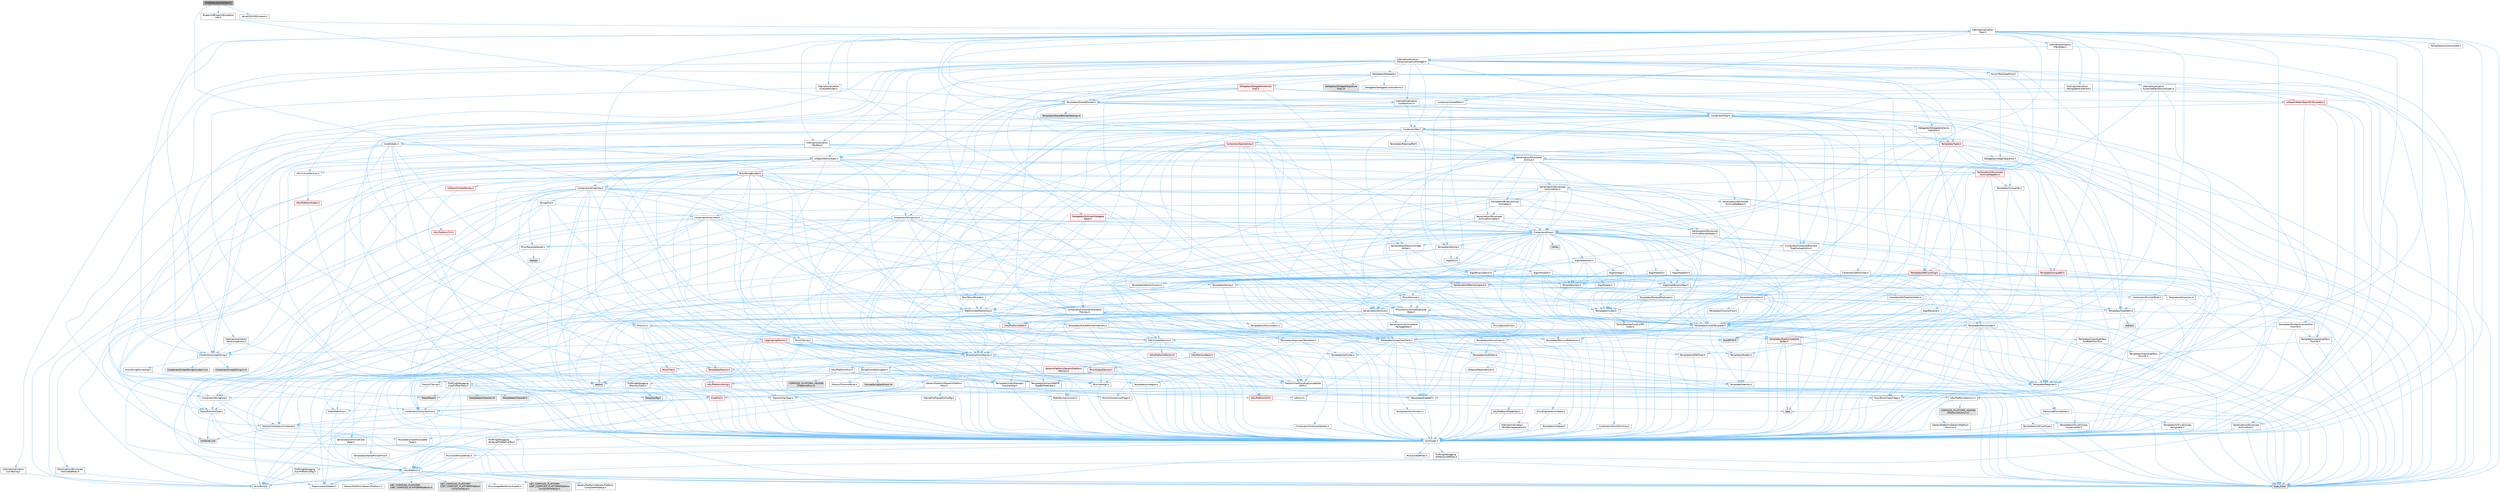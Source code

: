 digraph "VVMExecutionContext.h"
{
 // INTERACTIVE_SVG=YES
 // LATEX_PDF_SIZE
  bgcolor="transparent";
  edge [fontname=Helvetica,fontsize=10,labelfontname=Helvetica,labelfontsize=10];
  node [fontname=Helvetica,fontsize=10,shape=box,height=0.2,width=0.4];
  Node1 [id="Node000001",label="VVMExecutionContext.h",height=0.2,width=0.4,color="gray40", fillcolor="grey60", style="filled", fontcolor="black",tooltip=" "];
  Node1 -> Node2 [id="edge1_Node000001_Node000002",color="steelblue1",style="solid",tooltip=" "];
  Node2 [id="Node000002",label="Blueprint/BlueprintException\lInfo.h",height=0.2,width=0.4,color="grey40", fillcolor="white", style="filled",URL="$d2/d2b/BlueprintExceptionInfo_8h.html",tooltip=" "];
  Node2 -> Node3 [id="edge2_Node000002_Node000003",color="steelblue1",style="solid",tooltip=" "];
  Node3 [id="Node000003",label="Internationalization\l/Text.h",height=0.2,width=0.4,color="grey40", fillcolor="white", style="filled",URL="$d6/d35/Text_8h.html",tooltip=" "];
  Node3 -> Node4 [id="edge3_Node000003_Node000004",color="steelblue1",style="solid",tooltip=" "];
  Node4 [id="Node000004",label="CoreTypes.h",height=0.2,width=0.4,color="grey40", fillcolor="white", style="filled",URL="$dc/dec/CoreTypes_8h.html",tooltip=" "];
  Node4 -> Node5 [id="edge4_Node000004_Node000005",color="steelblue1",style="solid",tooltip=" "];
  Node5 [id="Node000005",label="HAL/Platform.h",height=0.2,width=0.4,color="grey40", fillcolor="white", style="filled",URL="$d9/dd0/Platform_8h.html",tooltip=" "];
  Node5 -> Node6 [id="edge5_Node000005_Node000006",color="steelblue1",style="solid",tooltip=" "];
  Node6 [id="Node000006",label="Misc/Build.h",height=0.2,width=0.4,color="grey40", fillcolor="white", style="filled",URL="$d3/dbb/Build_8h.html",tooltip=" "];
  Node5 -> Node7 [id="edge6_Node000005_Node000007",color="steelblue1",style="solid",tooltip=" "];
  Node7 [id="Node000007",label="Misc/LargeWorldCoordinates.h",height=0.2,width=0.4,color="grey40", fillcolor="white", style="filled",URL="$d2/dcb/LargeWorldCoordinates_8h.html",tooltip=" "];
  Node5 -> Node8 [id="edge7_Node000005_Node000008",color="steelblue1",style="solid",tooltip=" "];
  Node8 [id="Node000008",label="type_traits",height=0.2,width=0.4,color="grey60", fillcolor="#E0E0E0", style="filled",tooltip=" "];
  Node5 -> Node9 [id="edge8_Node000005_Node000009",color="steelblue1",style="solid",tooltip=" "];
  Node9 [id="Node000009",label="PreprocessorHelpers.h",height=0.2,width=0.4,color="grey40", fillcolor="white", style="filled",URL="$db/ddb/PreprocessorHelpers_8h.html",tooltip=" "];
  Node5 -> Node10 [id="edge9_Node000005_Node000010",color="steelblue1",style="solid",tooltip=" "];
  Node10 [id="Node000010",label="UBT_COMPILED_PLATFORM\l/UBT_COMPILED_PLATFORMPlatform\lCompilerPreSetup.h",height=0.2,width=0.4,color="grey60", fillcolor="#E0E0E0", style="filled",tooltip=" "];
  Node5 -> Node11 [id="edge10_Node000005_Node000011",color="steelblue1",style="solid",tooltip=" "];
  Node11 [id="Node000011",label="GenericPlatform/GenericPlatform\lCompilerPreSetup.h",height=0.2,width=0.4,color="grey40", fillcolor="white", style="filled",URL="$d9/dc8/GenericPlatformCompilerPreSetup_8h.html",tooltip=" "];
  Node5 -> Node12 [id="edge11_Node000005_Node000012",color="steelblue1",style="solid",tooltip=" "];
  Node12 [id="Node000012",label="GenericPlatform/GenericPlatform.h",height=0.2,width=0.4,color="grey40", fillcolor="white", style="filled",URL="$d6/d84/GenericPlatform_8h.html",tooltip=" "];
  Node5 -> Node13 [id="edge12_Node000005_Node000013",color="steelblue1",style="solid",tooltip=" "];
  Node13 [id="Node000013",label="UBT_COMPILED_PLATFORM\l/UBT_COMPILED_PLATFORMPlatform.h",height=0.2,width=0.4,color="grey60", fillcolor="#E0E0E0", style="filled",tooltip=" "];
  Node5 -> Node14 [id="edge13_Node000005_Node000014",color="steelblue1",style="solid",tooltip=" "];
  Node14 [id="Node000014",label="UBT_COMPILED_PLATFORM\l/UBT_COMPILED_PLATFORMPlatform\lCompilerSetup.h",height=0.2,width=0.4,color="grey60", fillcolor="#E0E0E0", style="filled",tooltip=" "];
  Node4 -> Node15 [id="edge14_Node000004_Node000015",color="steelblue1",style="solid",tooltip=" "];
  Node15 [id="Node000015",label="ProfilingDebugging\l/UMemoryDefines.h",height=0.2,width=0.4,color="grey40", fillcolor="white", style="filled",URL="$d2/da2/UMemoryDefines_8h.html",tooltip=" "];
  Node4 -> Node16 [id="edge15_Node000004_Node000016",color="steelblue1",style="solid",tooltip=" "];
  Node16 [id="Node000016",label="Misc/CoreMiscDefines.h",height=0.2,width=0.4,color="grey40", fillcolor="white", style="filled",URL="$da/d38/CoreMiscDefines_8h.html",tooltip=" "];
  Node16 -> Node5 [id="edge16_Node000016_Node000005",color="steelblue1",style="solid",tooltip=" "];
  Node16 -> Node9 [id="edge17_Node000016_Node000009",color="steelblue1",style="solid",tooltip=" "];
  Node4 -> Node17 [id="edge18_Node000004_Node000017",color="steelblue1",style="solid",tooltip=" "];
  Node17 [id="Node000017",label="Misc/CoreDefines.h",height=0.2,width=0.4,color="grey40", fillcolor="white", style="filled",URL="$d3/dd2/CoreDefines_8h.html",tooltip=" "];
  Node3 -> Node18 [id="edge19_Node000003_Node000018",color="steelblue1",style="solid",tooltip=" "];
  Node18 [id="Node000018",label="HAL/PlatformAtomics.h",height=0.2,width=0.4,color="grey40", fillcolor="white", style="filled",URL="$d3/d36/PlatformAtomics_8h.html",tooltip=" "];
  Node18 -> Node4 [id="edge20_Node000018_Node000004",color="steelblue1",style="solid",tooltip=" "];
  Node18 -> Node19 [id="edge21_Node000018_Node000019",color="steelblue1",style="solid",tooltip=" "];
  Node19 [id="Node000019",label="GenericPlatform/GenericPlatform\lAtomics.h",height=0.2,width=0.4,color="grey40", fillcolor="white", style="filled",URL="$da/d72/GenericPlatformAtomics_8h.html",tooltip=" "];
  Node19 -> Node4 [id="edge22_Node000019_Node000004",color="steelblue1",style="solid",tooltip=" "];
  Node18 -> Node20 [id="edge23_Node000018_Node000020",color="steelblue1",style="solid",tooltip=" "];
  Node20 [id="Node000020",label="COMPILED_PLATFORM_HEADER\l(PlatformAtomics.h)",height=0.2,width=0.4,color="grey60", fillcolor="#E0E0E0", style="filled",tooltip=" "];
  Node3 -> Node21 [id="edge24_Node000003_Node000021",color="steelblue1",style="solid",tooltip=" "];
  Node21 [id="Node000021",label="Misc/AssertionMacros.h",height=0.2,width=0.4,color="grey40", fillcolor="white", style="filled",URL="$d0/dfa/AssertionMacros_8h.html",tooltip=" "];
  Node21 -> Node4 [id="edge25_Node000021_Node000004",color="steelblue1",style="solid",tooltip=" "];
  Node21 -> Node5 [id="edge26_Node000021_Node000005",color="steelblue1",style="solid",tooltip=" "];
  Node21 -> Node22 [id="edge27_Node000021_Node000022",color="steelblue1",style="solid",tooltip=" "];
  Node22 [id="Node000022",label="HAL/PlatformMisc.h",height=0.2,width=0.4,color="grey40", fillcolor="white", style="filled",URL="$d0/df5/PlatformMisc_8h.html",tooltip=" "];
  Node22 -> Node4 [id="edge28_Node000022_Node000004",color="steelblue1",style="solid",tooltip=" "];
  Node22 -> Node23 [id="edge29_Node000022_Node000023",color="steelblue1",style="solid",tooltip=" "];
  Node23 [id="Node000023",label="GenericPlatform/GenericPlatform\lMisc.h",height=0.2,width=0.4,color="grey40", fillcolor="white", style="filled",URL="$db/d9a/GenericPlatformMisc_8h.html",tooltip=" "];
  Node23 -> Node24 [id="edge30_Node000023_Node000024",color="steelblue1",style="solid",tooltip=" "];
  Node24 [id="Node000024",label="Containers/StringFwd.h",height=0.2,width=0.4,color="grey40", fillcolor="white", style="filled",URL="$df/d37/StringFwd_8h.html",tooltip=" "];
  Node24 -> Node4 [id="edge31_Node000024_Node000004",color="steelblue1",style="solid",tooltip=" "];
  Node24 -> Node25 [id="edge32_Node000024_Node000025",color="steelblue1",style="solid",tooltip=" "];
  Node25 [id="Node000025",label="Traits/ElementType.h",height=0.2,width=0.4,color="grey40", fillcolor="white", style="filled",URL="$d5/d4f/ElementType_8h.html",tooltip=" "];
  Node25 -> Node5 [id="edge33_Node000025_Node000005",color="steelblue1",style="solid",tooltip=" "];
  Node25 -> Node26 [id="edge34_Node000025_Node000026",color="steelblue1",style="solid",tooltip=" "];
  Node26 [id="Node000026",label="initializer_list",height=0.2,width=0.4,color="grey60", fillcolor="#E0E0E0", style="filled",tooltip=" "];
  Node25 -> Node8 [id="edge35_Node000025_Node000008",color="steelblue1",style="solid",tooltip=" "];
  Node24 -> Node27 [id="edge36_Node000024_Node000027",color="steelblue1",style="solid",tooltip=" "];
  Node27 [id="Node000027",label="Traits/IsContiguousContainer.h",height=0.2,width=0.4,color="grey40", fillcolor="white", style="filled",URL="$d5/d3c/IsContiguousContainer_8h.html",tooltip=" "];
  Node27 -> Node4 [id="edge37_Node000027_Node000004",color="steelblue1",style="solid",tooltip=" "];
  Node27 -> Node28 [id="edge38_Node000027_Node000028",color="steelblue1",style="solid",tooltip=" "];
  Node28 [id="Node000028",label="Misc/StaticAssertComplete\lType.h",height=0.2,width=0.4,color="grey40", fillcolor="white", style="filled",URL="$d5/d4e/StaticAssertCompleteType_8h.html",tooltip=" "];
  Node27 -> Node26 [id="edge39_Node000027_Node000026",color="steelblue1",style="solid",tooltip=" "];
  Node23 -> Node29 [id="edge40_Node000023_Node000029",color="steelblue1",style="solid",tooltip=" "];
  Node29 [id="Node000029",label="CoreFwd.h",height=0.2,width=0.4,color="red", fillcolor="#FFF0F0", style="filled",URL="$d1/d1e/CoreFwd_8h.html",tooltip=" "];
  Node29 -> Node4 [id="edge41_Node000029_Node000004",color="steelblue1",style="solid",tooltip=" "];
  Node29 -> Node30 [id="edge42_Node000029_Node000030",color="steelblue1",style="solid",tooltip=" "];
  Node30 [id="Node000030",label="Containers/ContainersFwd.h",height=0.2,width=0.4,color="grey40", fillcolor="white", style="filled",URL="$d4/d0a/ContainersFwd_8h.html",tooltip=" "];
  Node30 -> Node5 [id="edge43_Node000030_Node000005",color="steelblue1",style="solid",tooltip=" "];
  Node30 -> Node4 [id="edge44_Node000030_Node000004",color="steelblue1",style="solid",tooltip=" "];
  Node30 -> Node27 [id="edge45_Node000030_Node000027",color="steelblue1",style="solid",tooltip=" "];
  Node29 -> Node31 [id="edge46_Node000029_Node000031",color="steelblue1",style="solid",tooltip=" "];
  Node31 [id="Node000031",label="Math/MathFwd.h",height=0.2,width=0.4,color="grey40", fillcolor="white", style="filled",URL="$d2/d10/MathFwd_8h.html",tooltip=" "];
  Node31 -> Node5 [id="edge47_Node000031_Node000005",color="steelblue1",style="solid",tooltip=" "];
  Node23 -> Node4 [id="edge48_Node000023_Node000004",color="steelblue1",style="solid",tooltip=" "];
  Node23 -> Node33 [id="edge49_Node000023_Node000033",color="steelblue1",style="solid",tooltip=" "];
  Node33 [id="Node000033",label="FramePro/FrameProConfig.h",height=0.2,width=0.4,color="grey40", fillcolor="white", style="filled",URL="$d7/d90/FrameProConfig_8h.html",tooltip=" "];
  Node23 -> Node34 [id="edge50_Node000023_Node000034",color="steelblue1",style="solid",tooltip=" "];
  Node34 [id="Node000034",label="HAL/PlatformCrt.h",height=0.2,width=0.4,color="red", fillcolor="#FFF0F0", style="filled",URL="$d8/d75/PlatformCrt_8h.html",tooltip=" "];
  Node34 -> Node35 [id="edge51_Node000034_Node000035",color="steelblue1",style="solid",tooltip=" "];
  Node35 [id="Node000035",label="new",height=0.2,width=0.4,color="grey60", fillcolor="#E0E0E0", style="filled",tooltip=" "];
  Node23 -> Node44 [id="edge52_Node000023_Node000044",color="steelblue1",style="solid",tooltip=" "];
  Node44 [id="Node000044",label="Math/NumericLimits.h",height=0.2,width=0.4,color="grey40", fillcolor="white", style="filled",URL="$df/d1b/NumericLimits_8h.html",tooltip=" "];
  Node44 -> Node4 [id="edge53_Node000044_Node000004",color="steelblue1",style="solid",tooltip=" "];
  Node23 -> Node45 [id="edge54_Node000023_Node000045",color="steelblue1",style="solid",tooltip=" "];
  Node45 [id="Node000045",label="Misc/CompressionFlags.h",height=0.2,width=0.4,color="grey40", fillcolor="white", style="filled",URL="$d9/d76/CompressionFlags_8h.html",tooltip=" "];
  Node23 -> Node46 [id="edge55_Node000023_Node000046",color="steelblue1",style="solid",tooltip=" "];
  Node46 [id="Node000046",label="Misc/EnumClassFlags.h",height=0.2,width=0.4,color="grey40", fillcolor="white", style="filled",URL="$d8/de7/EnumClassFlags_8h.html",tooltip=" "];
  Node23 -> Node47 [id="edge56_Node000023_Node000047",color="steelblue1",style="solid",tooltip=" "];
  Node47 [id="Node000047",label="ProfilingDebugging\l/CsvProfilerConfig.h",height=0.2,width=0.4,color="grey40", fillcolor="white", style="filled",URL="$d3/d88/CsvProfilerConfig_8h.html",tooltip=" "];
  Node47 -> Node6 [id="edge57_Node000047_Node000006",color="steelblue1",style="solid",tooltip=" "];
  Node23 -> Node48 [id="edge58_Node000023_Node000048",color="steelblue1",style="solid",tooltip=" "];
  Node48 [id="Node000048",label="ProfilingDebugging\l/ExternalProfilerConfig.h",height=0.2,width=0.4,color="grey40", fillcolor="white", style="filled",URL="$d3/dbb/ExternalProfilerConfig_8h.html",tooltip=" "];
  Node48 -> Node6 [id="edge59_Node000048_Node000006",color="steelblue1",style="solid",tooltip=" "];
  Node22 -> Node49 [id="edge60_Node000022_Node000049",color="steelblue1",style="solid",tooltip=" "];
  Node49 [id="Node000049",label="COMPILED_PLATFORM_HEADER\l(PlatformMisc.h)",height=0.2,width=0.4,color="grey60", fillcolor="#E0E0E0", style="filled",tooltip=" "];
  Node22 -> Node50 [id="edge61_Node000022_Node000050",color="steelblue1",style="solid",tooltip=" "];
  Node50 [id="Node000050",label="ProfilingDebugging\l/CpuProfilerTrace.h",height=0.2,width=0.4,color="grey40", fillcolor="white", style="filled",URL="$da/dcb/CpuProfilerTrace_8h.html",tooltip=" "];
  Node50 -> Node4 [id="edge62_Node000050_Node000004",color="steelblue1",style="solid",tooltip=" "];
  Node50 -> Node30 [id="edge63_Node000050_Node000030",color="steelblue1",style="solid",tooltip=" "];
  Node50 -> Node18 [id="edge64_Node000050_Node000018",color="steelblue1",style="solid",tooltip=" "];
  Node50 -> Node9 [id="edge65_Node000050_Node000009",color="steelblue1",style="solid",tooltip=" "];
  Node50 -> Node6 [id="edge66_Node000050_Node000006",color="steelblue1",style="solid",tooltip=" "];
  Node50 -> Node51 [id="edge67_Node000050_Node000051",color="steelblue1",style="solid",tooltip=" "];
  Node51 [id="Node000051",label="Trace/Config.h",height=0.2,width=0.4,color="grey60", fillcolor="#E0E0E0", style="filled",tooltip=" "];
  Node50 -> Node52 [id="edge68_Node000050_Node000052",color="steelblue1",style="solid",tooltip=" "];
  Node52 [id="Node000052",label="Trace/Detail/Channel.h",height=0.2,width=0.4,color="grey60", fillcolor="#E0E0E0", style="filled",tooltip=" "];
  Node50 -> Node53 [id="edge69_Node000050_Node000053",color="steelblue1",style="solid",tooltip=" "];
  Node53 [id="Node000053",label="Trace/Detail/Channel.inl",height=0.2,width=0.4,color="grey60", fillcolor="#E0E0E0", style="filled",tooltip=" "];
  Node50 -> Node54 [id="edge70_Node000050_Node000054",color="steelblue1",style="solid",tooltip=" "];
  Node54 [id="Node000054",label="Trace/Trace.h",height=0.2,width=0.4,color="grey60", fillcolor="#E0E0E0", style="filled",tooltip=" "];
  Node21 -> Node9 [id="edge71_Node000021_Node000009",color="steelblue1",style="solid",tooltip=" "];
  Node21 -> Node55 [id="edge72_Node000021_Node000055",color="steelblue1",style="solid",tooltip=" "];
  Node55 [id="Node000055",label="Templates/EnableIf.h",height=0.2,width=0.4,color="grey40", fillcolor="white", style="filled",URL="$d7/d60/EnableIf_8h.html",tooltip=" "];
  Node55 -> Node4 [id="edge73_Node000055_Node000004",color="steelblue1",style="solid",tooltip=" "];
  Node21 -> Node56 [id="edge74_Node000021_Node000056",color="steelblue1",style="solid",tooltip=" "];
  Node56 [id="Node000056",label="Templates/IsArrayOrRefOf\lTypeByPredicate.h",height=0.2,width=0.4,color="grey40", fillcolor="white", style="filled",URL="$d6/da1/IsArrayOrRefOfTypeByPredicate_8h.html",tooltip=" "];
  Node56 -> Node4 [id="edge75_Node000056_Node000004",color="steelblue1",style="solid",tooltip=" "];
  Node21 -> Node57 [id="edge76_Node000021_Node000057",color="steelblue1",style="solid",tooltip=" "];
  Node57 [id="Node000057",label="Templates/IsValidVariadic\lFunctionArg.h",height=0.2,width=0.4,color="grey40", fillcolor="white", style="filled",URL="$d0/dc8/IsValidVariadicFunctionArg_8h.html",tooltip=" "];
  Node57 -> Node4 [id="edge77_Node000057_Node000004",color="steelblue1",style="solid",tooltip=" "];
  Node57 -> Node58 [id="edge78_Node000057_Node000058",color="steelblue1",style="solid",tooltip=" "];
  Node58 [id="Node000058",label="IsEnum.h",height=0.2,width=0.4,color="grey40", fillcolor="white", style="filled",URL="$d4/de5/IsEnum_8h.html",tooltip=" "];
  Node57 -> Node8 [id="edge79_Node000057_Node000008",color="steelblue1",style="solid",tooltip=" "];
  Node21 -> Node59 [id="edge80_Node000021_Node000059",color="steelblue1",style="solid",tooltip=" "];
  Node59 [id="Node000059",label="Traits/IsCharEncodingCompatible\lWith.h",height=0.2,width=0.4,color="grey40", fillcolor="white", style="filled",URL="$df/dd1/IsCharEncodingCompatibleWith_8h.html",tooltip=" "];
  Node59 -> Node8 [id="edge81_Node000059_Node000008",color="steelblue1",style="solid",tooltip=" "];
  Node59 -> Node60 [id="edge82_Node000059_Node000060",color="steelblue1",style="solid",tooltip=" "];
  Node60 [id="Node000060",label="Traits/IsCharType.h",height=0.2,width=0.4,color="grey40", fillcolor="white", style="filled",URL="$db/d51/IsCharType_8h.html",tooltip=" "];
  Node60 -> Node4 [id="edge83_Node000060_Node000004",color="steelblue1",style="solid",tooltip=" "];
  Node21 -> Node61 [id="edge84_Node000021_Node000061",color="steelblue1",style="solid",tooltip=" "];
  Node61 [id="Node000061",label="Misc/VarArgs.h",height=0.2,width=0.4,color="grey40", fillcolor="white", style="filled",URL="$d5/d6f/VarArgs_8h.html",tooltip=" "];
  Node61 -> Node4 [id="edge85_Node000061_Node000004",color="steelblue1",style="solid",tooltip=" "];
  Node21 -> Node62 [id="edge86_Node000021_Node000062",color="steelblue1",style="solid",tooltip=" "];
  Node62 [id="Node000062",label="String/FormatStringSan.h",height=0.2,width=0.4,color="grey40", fillcolor="white", style="filled",URL="$d3/d8b/FormatStringSan_8h.html",tooltip=" "];
  Node62 -> Node8 [id="edge87_Node000062_Node000008",color="steelblue1",style="solid",tooltip=" "];
  Node62 -> Node4 [id="edge88_Node000062_Node000004",color="steelblue1",style="solid",tooltip=" "];
  Node62 -> Node63 [id="edge89_Node000062_Node000063",color="steelblue1",style="solid",tooltip=" "];
  Node63 [id="Node000063",label="Templates/Requires.h",height=0.2,width=0.4,color="grey40", fillcolor="white", style="filled",URL="$dc/d96/Requires_8h.html",tooltip=" "];
  Node63 -> Node55 [id="edge90_Node000063_Node000055",color="steelblue1",style="solid",tooltip=" "];
  Node63 -> Node8 [id="edge91_Node000063_Node000008",color="steelblue1",style="solid",tooltip=" "];
  Node62 -> Node64 [id="edge92_Node000062_Node000064",color="steelblue1",style="solid",tooltip=" "];
  Node64 [id="Node000064",label="Templates/Identity.h",height=0.2,width=0.4,color="grey40", fillcolor="white", style="filled",URL="$d0/dd5/Identity_8h.html",tooltip=" "];
  Node62 -> Node57 [id="edge93_Node000062_Node000057",color="steelblue1",style="solid",tooltip=" "];
  Node62 -> Node60 [id="edge94_Node000062_Node000060",color="steelblue1",style="solid",tooltip=" "];
  Node62 -> Node65 [id="edge95_Node000062_Node000065",color="steelblue1",style="solid",tooltip=" "];
  Node65 [id="Node000065",label="Traits/IsTEnumAsByte.h",height=0.2,width=0.4,color="grey40", fillcolor="white", style="filled",URL="$d1/de6/IsTEnumAsByte_8h.html",tooltip=" "];
  Node62 -> Node66 [id="edge96_Node000062_Node000066",color="steelblue1",style="solid",tooltip=" "];
  Node66 [id="Node000066",label="Traits/IsTString.h",height=0.2,width=0.4,color="grey40", fillcolor="white", style="filled",URL="$d0/df8/IsTString_8h.html",tooltip=" "];
  Node66 -> Node30 [id="edge97_Node000066_Node000030",color="steelblue1",style="solid",tooltip=" "];
  Node62 -> Node30 [id="edge98_Node000062_Node000030",color="steelblue1",style="solid",tooltip=" "];
  Node62 -> Node67 [id="edge99_Node000062_Node000067",color="steelblue1",style="solid",tooltip=" "];
  Node67 [id="Node000067",label="FormatStringSanErrors.inl",height=0.2,width=0.4,color="grey60", fillcolor="#E0E0E0", style="filled",tooltip=" "];
  Node21 -> Node68 [id="edge100_Node000021_Node000068",color="steelblue1",style="solid",tooltip=" "];
  Node68 [id="Node000068",label="atomic",height=0.2,width=0.4,color="grey60", fillcolor="#E0E0E0", style="filled",tooltip=" "];
  Node3 -> Node46 [id="edge101_Node000003_Node000046",color="steelblue1",style="solid",tooltip=" "];
  Node3 -> Node69 [id="edge102_Node000003_Node000069",color="steelblue1",style="solid",tooltip=" "];
  Node69 [id="Node000069",label="Templates/UnrealTypeTraits.h",height=0.2,width=0.4,color="grey40", fillcolor="white", style="filled",URL="$d2/d2d/UnrealTypeTraits_8h.html",tooltip=" "];
  Node69 -> Node4 [id="edge103_Node000069_Node000004",color="steelblue1",style="solid",tooltip=" "];
  Node69 -> Node70 [id="edge104_Node000069_Node000070",color="steelblue1",style="solid",tooltip=" "];
  Node70 [id="Node000070",label="Templates/IsPointer.h",height=0.2,width=0.4,color="grey40", fillcolor="white", style="filled",URL="$d7/d05/IsPointer_8h.html",tooltip=" "];
  Node70 -> Node4 [id="edge105_Node000070_Node000004",color="steelblue1",style="solid",tooltip=" "];
  Node69 -> Node21 [id="edge106_Node000069_Node000021",color="steelblue1",style="solid",tooltip=" "];
  Node69 -> Node71 [id="edge107_Node000069_Node000071",color="steelblue1",style="solid",tooltip=" "];
  Node71 [id="Node000071",label="Templates/AndOrNot.h",height=0.2,width=0.4,color="grey40", fillcolor="white", style="filled",URL="$db/d0a/AndOrNot_8h.html",tooltip=" "];
  Node71 -> Node4 [id="edge108_Node000071_Node000004",color="steelblue1",style="solid",tooltip=" "];
  Node69 -> Node55 [id="edge109_Node000069_Node000055",color="steelblue1",style="solid",tooltip=" "];
  Node69 -> Node72 [id="edge110_Node000069_Node000072",color="steelblue1",style="solid",tooltip=" "];
  Node72 [id="Node000072",label="Templates/IsArithmetic.h",height=0.2,width=0.4,color="grey40", fillcolor="white", style="filled",URL="$d2/d5d/IsArithmetic_8h.html",tooltip=" "];
  Node72 -> Node4 [id="edge111_Node000072_Node000004",color="steelblue1",style="solid",tooltip=" "];
  Node69 -> Node58 [id="edge112_Node000069_Node000058",color="steelblue1",style="solid",tooltip=" "];
  Node69 -> Node73 [id="edge113_Node000069_Node000073",color="steelblue1",style="solid",tooltip=" "];
  Node73 [id="Node000073",label="Templates/Models.h",height=0.2,width=0.4,color="grey40", fillcolor="white", style="filled",URL="$d3/d0c/Models_8h.html",tooltip=" "];
  Node73 -> Node64 [id="edge114_Node000073_Node000064",color="steelblue1",style="solid",tooltip=" "];
  Node69 -> Node74 [id="edge115_Node000069_Node000074",color="steelblue1",style="solid",tooltip=" "];
  Node74 [id="Node000074",label="Templates/IsPODType.h",height=0.2,width=0.4,color="grey40", fillcolor="white", style="filled",URL="$d7/db1/IsPODType_8h.html",tooltip=" "];
  Node74 -> Node4 [id="edge116_Node000074_Node000004",color="steelblue1",style="solid",tooltip=" "];
  Node69 -> Node75 [id="edge117_Node000069_Node000075",color="steelblue1",style="solid",tooltip=" "];
  Node75 [id="Node000075",label="Templates/IsUECoreType.h",height=0.2,width=0.4,color="grey40", fillcolor="white", style="filled",URL="$d1/db8/IsUECoreType_8h.html",tooltip=" "];
  Node75 -> Node4 [id="edge118_Node000075_Node000004",color="steelblue1",style="solid",tooltip=" "];
  Node75 -> Node8 [id="edge119_Node000075_Node000008",color="steelblue1",style="solid",tooltip=" "];
  Node69 -> Node76 [id="edge120_Node000069_Node000076",color="steelblue1",style="solid",tooltip=" "];
  Node76 [id="Node000076",label="Templates/IsTriviallyCopy\lConstructible.h",height=0.2,width=0.4,color="grey40", fillcolor="white", style="filled",URL="$d3/d78/IsTriviallyCopyConstructible_8h.html",tooltip=" "];
  Node76 -> Node4 [id="edge121_Node000076_Node000004",color="steelblue1",style="solid",tooltip=" "];
  Node76 -> Node8 [id="edge122_Node000076_Node000008",color="steelblue1",style="solid",tooltip=" "];
  Node3 -> Node77 [id="edge123_Node000003_Node000077",color="steelblue1",style="solid",tooltip=" "];
  Node77 [id="Node000077",label="Containers/Array.h",height=0.2,width=0.4,color="grey40", fillcolor="white", style="filled",URL="$df/dd0/Array_8h.html",tooltip=" "];
  Node77 -> Node4 [id="edge124_Node000077_Node000004",color="steelblue1",style="solid",tooltip=" "];
  Node77 -> Node21 [id="edge125_Node000077_Node000021",color="steelblue1",style="solid",tooltip=" "];
  Node77 -> Node78 [id="edge126_Node000077_Node000078",color="steelblue1",style="solid",tooltip=" "];
  Node78 [id="Node000078",label="Misc/IntrusiveUnsetOptional\lState.h",height=0.2,width=0.4,color="grey40", fillcolor="white", style="filled",URL="$d2/d0a/IntrusiveUnsetOptionalState_8h.html",tooltip=" "];
  Node78 -> Node79 [id="edge127_Node000078_Node000079",color="steelblue1",style="solid",tooltip=" "];
  Node79 [id="Node000079",label="Misc/OptionalFwd.h",height=0.2,width=0.4,color="grey40", fillcolor="white", style="filled",URL="$dc/d50/OptionalFwd_8h.html",tooltip=" "];
  Node77 -> Node80 [id="edge128_Node000077_Node000080",color="steelblue1",style="solid",tooltip=" "];
  Node80 [id="Node000080",label="Misc/ReverseIterate.h",height=0.2,width=0.4,color="grey40", fillcolor="white", style="filled",URL="$db/de3/ReverseIterate_8h.html",tooltip=" "];
  Node80 -> Node5 [id="edge129_Node000080_Node000005",color="steelblue1",style="solid",tooltip=" "];
  Node80 -> Node81 [id="edge130_Node000080_Node000081",color="steelblue1",style="solid",tooltip=" "];
  Node81 [id="Node000081",label="iterator",height=0.2,width=0.4,color="grey60", fillcolor="#E0E0E0", style="filled",tooltip=" "];
  Node77 -> Node82 [id="edge131_Node000077_Node000082",color="steelblue1",style="solid",tooltip=" "];
  Node82 [id="Node000082",label="HAL/UnrealMemory.h",height=0.2,width=0.4,color="grey40", fillcolor="white", style="filled",URL="$d9/d96/UnrealMemory_8h.html",tooltip=" "];
  Node82 -> Node4 [id="edge132_Node000082_Node000004",color="steelblue1",style="solid",tooltip=" "];
  Node82 -> Node83 [id="edge133_Node000082_Node000083",color="steelblue1",style="solid",tooltip=" "];
  Node83 [id="Node000083",label="GenericPlatform/GenericPlatform\lMemory.h",height=0.2,width=0.4,color="red", fillcolor="#FFF0F0", style="filled",URL="$dd/d22/GenericPlatformMemory_8h.html",tooltip=" "];
  Node83 -> Node29 [id="edge134_Node000083_Node000029",color="steelblue1",style="solid",tooltip=" "];
  Node83 -> Node4 [id="edge135_Node000083_Node000004",color="steelblue1",style="solid",tooltip=" "];
  Node83 -> Node84 [id="edge136_Node000083_Node000084",color="steelblue1",style="solid",tooltip=" "];
  Node84 [id="Node000084",label="HAL/PlatformString.h",height=0.2,width=0.4,color="red", fillcolor="#FFF0F0", style="filled",URL="$db/db5/PlatformString_8h.html",tooltip=" "];
  Node84 -> Node4 [id="edge137_Node000084_Node000004",color="steelblue1",style="solid",tooltip=" "];
  Node82 -> Node86 [id="edge138_Node000082_Node000086",color="steelblue1",style="solid",tooltip=" "];
  Node86 [id="Node000086",label="HAL/MemoryBase.h",height=0.2,width=0.4,color="red", fillcolor="#FFF0F0", style="filled",URL="$d6/d9f/MemoryBase_8h.html",tooltip=" "];
  Node86 -> Node4 [id="edge139_Node000086_Node000004",color="steelblue1",style="solid",tooltip=" "];
  Node86 -> Node18 [id="edge140_Node000086_Node000018",color="steelblue1",style="solid",tooltip=" "];
  Node86 -> Node34 [id="edge141_Node000086_Node000034",color="steelblue1",style="solid",tooltip=" "];
  Node86 -> Node88 [id="edge142_Node000086_Node000088",color="steelblue1",style="solid",tooltip=" "];
  Node88 [id="Node000088",label="Misc/OutputDevice.h",height=0.2,width=0.4,color="red", fillcolor="#FFF0F0", style="filled",URL="$d7/d32/OutputDevice_8h.html",tooltip=" "];
  Node88 -> Node29 [id="edge143_Node000088_Node000029",color="steelblue1",style="solid",tooltip=" "];
  Node88 -> Node4 [id="edge144_Node000088_Node000004",color="steelblue1",style="solid",tooltip=" "];
  Node88 -> Node61 [id="edge145_Node000088_Node000061",color="steelblue1",style="solid",tooltip=" "];
  Node88 -> Node56 [id="edge146_Node000088_Node000056",color="steelblue1",style="solid",tooltip=" "];
  Node88 -> Node57 [id="edge147_Node000088_Node000057",color="steelblue1",style="solid",tooltip=" "];
  Node88 -> Node59 [id="edge148_Node000088_Node000059",color="steelblue1",style="solid",tooltip=" "];
  Node86 -> Node90 [id="edge149_Node000086_Node000090",color="steelblue1",style="solid",tooltip=" "];
  Node90 [id="Node000090",label="Templates/Atomic.h",height=0.2,width=0.4,color="red", fillcolor="#FFF0F0", style="filled",URL="$d3/d91/Atomic_8h.html",tooltip=" "];
  Node90 -> Node93 [id="edge150_Node000090_Node000093",color="steelblue1",style="solid",tooltip=" "];
  Node93 [id="Node000093",label="Templates/IsIntegral.h",height=0.2,width=0.4,color="grey40", fillcolor="white", style="filled",URL="$da/d64/IsIntegral_8h.html",tooltip=" "];
  Node93 -> Node4 [id="edge151_Node000093_Node000004",color="steelblue1",style="solid",tooltip=" "];
  Node90 -> Node68 [id="edge152_Node000090_Node000068",color="steelblue1",style="solid",tooltip=" "];
  Node82 -> Node97 [id="edge153_Node000082_Node000097",color="steelblue1",style="solid",tooltip=" "];
  Node97 [id="Node000097",label="HAL/PlatformMemory.h",height=0.2,width=0.4,color="red", fillcolor="#FFF0F0", style="filled",URL="$de/d68/PlatformMemory_8h.html",tooltip=" "];
  Node97 -> Node4 [id="edge154_Node000097_Node000004",color="steelblue1",style="solid",tooltip=" "];
  Node97 -> Node83 [id="edge155_Node000097_Node000083",color="steelblue1",style="solid",tooltip=" "];
  Node82 -> Node99 [id="edge156_Node000082_Node000099",color="steelblue1",style="solid",tooltip=" "];
  Node99 [id="Node000099",label="ProfilingDebugging\l/MemoryTrace.h",height=0.2,width=0.4,color="grey40", fillcolor="white", style="filled",URL="$da/dd7/MemoryTrace_8h.html",tooltip=" "];
  Node99 -> Node5 [id="edge157_Node000099_Node000005",color="steelblue1",style="solid",tooltip=" "];
  Node99 -> Node46 [id="edge158_Node000099_Node000046",color="steelblue1",style="solid",tooltip=" "];
  Node99 -> Node51 [id="edge159_Node000099_Node000051",color="steelblue1",style="solid",tooltip=" "];
  Node99 -> Node54 [id="edge160_Node000099_Node000054",color="steelblue1",style="solid",tooltip=" "];
  Node82 -> Node70 [id="edge161_Node000082_Node000070",color="steelblue1",style="solid",tooltip=" "];
  Node77 -> Node69 [id="edge162_Node000077_Node000069",color="steelblue1",style="solid",tooltip=" "];
  Node77 -> Node100 [id="edge163_Node000077_Node000100",color="steelblue1",style="solid",tooltip=" "];
  Node100 [id="Node000100",label="Templates/UnrealTemplate.h",height=0.2,width=0.4,color="grey40", fillcolor="white", style="filled",URL="$d4/d24/UnrealTemplate_8h.html",tooltip=" "];
  Node100 -> Node4 [id="edge164_Node000100_Node000004",color="steelblue1",style="solid",tooltip=" "];
  Node100 -> Node70 [id="edge165_Node000100_Node000070",color="steelblue1",style="solid",tooltip=" "];
  Node100 -> Node82 [id="edge166_Node000100_Node000082",color="steelblue1",style="solid",tooltip=" "];
  Node100 -> Node101 [id="edge167_Node000100_Node000101",color="steelblue1",style="solid",tooltip=" "];
  Node101 [id="Node000101",label="Templates/CopyQualifiers\lAndRefsFromTo.h",height=0.2,width=0.4,color="grey40", fillcolor="white", style="filled",URL="$d3/db3/CopyQualifiersAndRefsFromTo_8h.html",tooltip=" "];
  Node101 -> Node102 [id="edge168_Node000101_Node000102",color="steelblue1",style="solid",tooltip=" "];
  Node102 [id="Node000102",label="Templates/CopyQualifiers\lFromTo.h",height=0.2,width=0.4,color="grey40", fillcolor="white", style="filled",URL="$d5/db4/CopyQualifiersFromTo_8h.html",tooltip=" "];
  Node100 -> Node69 [id="edge169_Node000100_Node000069",color="steelblue1",style="solid",tooltip=" "];
  Node100 -> Node103 [id="edge170_Node000100_Node000103",color="steelblue1",style="solid",tooltip=" "];
  Node103 [id="Node000103",label="Templates/RemoveReference.h",height=0.2,width=0.4,color="grey40", fillcolor="white", style="filled",URL="$da/dbe/RemoveReference_8h.html",tooltip=" "];
  Node103 -> Node4 [id="edge171_Node000103_Node000004",color="steelblue1",style="solid",tooltip=" "];
  Node100 -> Node63 [id="edge172_Node000100_Node000063",color="steelblue1",style="solid",tooltip=" "];
  Node100 -> Node104 [id="edge173_Node000100_Node000104",color="steelblue1",style="solid",tooltip=" "];
  Node104 [id="Node000104",label="Templates/TypeCompatible\lBytes.h",height=0.2,width=0.4,color="red", fillcolor="#FFF0F0", style="filled",URL="$df/d0a/TypeCompatibleBytes_8h.html",tooltip=" "];
  Node104 -> Node4 [id="edge174_Node000104_Node000004",color="steelblue1",style="solid",tooltip=" "];
  Node104 -> Node35 [id="edge175_Node000104_Node000035",color="steelblue1",style="solid",tooltip=" "];
  Node104 -> Node8 [id="edge176_Node000104_Node000008",color="steelblue1",style="solid",tooltip=" "];
  Node100 -> Node64 [id="edge177_Node000100_Node000064",color="steelblue1",style="solid",tooltip=" "];
  Node100 -> Node27 [id="edge178_Node000100_Node000027",color="steelblue1",style="solid",tooltip=" "];
  Node100 -> Node105 [id="edge179_Node000100_Node000105",color="steelblue1",style="solid",tooltip=" "];
  Node105 [id="Node000105",label="Traits/UseBitwiseSwap.h",height=0.2,width=0.4,color="grey40", fillcolor="white", style="filled",URL="$db/df3/UseBitwiseSwap_8h.html",tooltip=" "];
  Node105 -> Node4 [id="edge180_Node000105_Node000004",color="steelblue1",style="solid",tooltip=" "];
  Node105 -> Node8 [id="edge181_Node000105_Node000008",color="steelblue1",style="solid",tooltip=" "];
  Node100 -> Node8 [id="edge182_Node000100_Node000008",color="steelblue1",style="solid",tooltip=" "];
  Node77 -> Node106 [id="edge183_Node000077_Node000106",color="steelblue1",style="solid",tooltip=" "];
  Node106 [id="Node000106",label="Containers/AllowShrinking.h",height=0.2,width=0.4,color="grey40", fillcolor="white", style="filled",URL="$d7/d1a/AllowShrinking_8h.html",tooltip=" "];
  Node106 -> Node4 [id="edge184_Node000106_Node000004",color="steelblue1",style="solid",tooltip=" "];
  Node77 -> Node107 [id="edge185_Node000077_Node000107",color="steelblue1",style="solid",tooltip=" "];
  Node107 [id="Node000107",label="Containers/ContainerAllocation\lPolicies.h",height=0.2,width=0.4,color="grey40", fillcolor="white", style="filled",URL="$d7/dff/ContainerAllocationPolicies_8h.html",tooltip=" "];
  Node107 -> Node4 [id="edge186_Node000107_Node000004",color="steelblue1",style="solid",tooltip=" "];
  Node107 -> Node108 [id="edge187_Node000107_Node000108",color="steelblue1",style="solid",tooltip=" "];
  Node108 [id="Node000108",label="Containers/ContainerHelpers.h",height=0.2,width=0.4,color="grey40", fillcolor="white", style="filled",URL="$d7/d33/ContainerHelpers_8h.html",tooltip=" "];
  Node108 -> Node4 [id="edge188_Node000108_Node000004",color="steelblue1",style="solid",tooltip=" "];
  Node107 -> Node107 [id="edge189_Node000107_Node000107",color="steelblue1",style="solid",tooltip=" "];
  Node107 -> Node109 [id="edge190_Node000107_Node000109",color="steelblue1",style="solid",tooltip=" "];
  Node109 [id="Node000109",label="HAL/PlatformMath.h",height=0.2,width=0.4,color="red", fillcolor="#FFF0F0", style="filled",URL="$dc/d53/PlatformMath_8h.html",tooltip=" "];
  Node109 -> Node4 [id="edge191_Node000109_Node000004",color="steelblue1",style="solid",tooltip=" "];
  Node107 -> Node82 [id="edge192_Node000107_Node000082",color="steelblue1",style="solid",tooltip=" "];
  Node107 -> Node44 [id="edge193_Node000107_Node000044",color="steelblue1",style="solid",tooltip=" "];
  Node107 -> Node21 [id="edge194_Node000107_Node000021",color="steelblue1",style="solid",tooltip=" "];
  Node107 -> Node117 [id="edge195_Node000107_Node000117",color="steelblue1",style="solid",tooltip=" "];
  Node117 [id="Node000117",label="Templates/IsPolymorphic.h",height=0.2,width=0.4,color="grey40", fillcolor="white", style="filled",URL="$dc/d20/IsPolymorphic_8h.html",tooltip=" "];
  Node107 -> Node118 [id="edge196_Node000107_Node000118",color="steelblue1",style="solid",tooltip=" "];
  Node118 [id="Node000118",label="Templates/MemoryOps.h",height=0.2,width=0.4,color="grey40", fillcolor="white", style="filled",URL="$db/dea/MemoryOps_8h.html",tooltip=" "];
  Node118 -> Node4 [id="edge197_Node000118_Node000004",color="steelblue1",style="solid",tooltip=" "];
  Node118 -> Node82 [id="edge198_Node000118_Node000082",color="steelblue1",style="solid",tooltip=" "];
  Node118 -> Node95 [id="edge199_Node000118_Node000095",color="steelblue1",style="solid",tooltip=" "];
  Node95 [id="Node000095",label="Templates/IsTriviallyCopy\lAssignable.h",height=0.2,width=0.4,color="grey40", fillcolor="white", style="filled",URL="$d2/df2/IsTriviallyCopyAssignable_8h.html",tooltip=" "];
  Node95 -> Node4 [id="edge200_Node000095_Node000004",color="steelblue1",style="solid",tooltip=" "];
  Node95 -> Node8 [id="edge201_Node000095_Node000008",color="steelblue1",style="solid",tooltip=" "];
  Node118 -> Node76 [id="edge202_Node000118_Node000076",color="steelblue1",style="solid",tooltip=" "];
  Node118 -> Node63 [id="edge203_Node000118_Node000063",color="steelblue1",style="solid",tooltip=" "];
  Node118 -> Node69 [id="edge204_Node000118_Node000069",color="steelblue1",style="solid",tooltip=" "];
  Node118 -> Node105 [id="edge205_Node000118_Node000105",color="steelblue1",style="solid",tooltip=" "];
  Node118 -> Node35 [id="edge206_Node000118_Node000035",color="steelblue1",style="solid",tooltip=" "];
  Node118 -> Node8 [id="edge207_Node000118_Node000008",color="steelblue1",style="solid",tooltip=" "];
  Node107 -> Node104 [id="edge208_Node000107_Node000104",color="steelblue1",style="solid",tooltip=" "];
  Node107 -> Node8 [id="edge209_Node000107_Node000008",color="steelblue1",style="solid",tooltip=" "];
  Node77 -> Node119 [id="edge210_Node000077_Node000119",color="steelblue1",style="solid",tooltip=" "];
  Node119 [id="Node000119",label="Containers/ContainerElement\lTypeCompatibility.h",height=0.2,width=0.4,color="grey40", fillcolor="white", style="filled",URL="$df/ddf/ContainerElementTypeCompatibility_8h.html",tooltip=" "];
  Node119 -> Node4 [id="edge211_Node000119_Node000004",color="steelblue1",style="solid",tooltip=" "];
  Node119 -> Node69 [id="edge212_Node000119_Node000069",color="steelblue1",style="solid",tooltip=" "];
  Node77 -> Node120 [id="edge213_Node000077_Node000120",color="steelblue1",style="solid",tooltip=" "];
  Node120 [id="Node000120",label="Serialization/Archive.h",height=0.2,width=0.4,color="grey40", fillcolor="white", style="filled",URL="$d7/d3b/Archive_8h.html",tooltip=" "];
  Node120 -> Node29 [id="edge214_Node000120_Node000029",color="steelblue1",style="solid",tooltip=" "];
  Node120 -> Node4 [id="edge215_Node000120_Node000004",color="steelblue1",style="solid",tooltip=" "];
  Node120 -> Node121 [id="edge216_Node000120_Node000121",color="steelblue1",style="solid",tooltip=" "];
  Node121 [id="Node000121",label="HAL/PlatformProperties.h",height=0.2,width=0.4,color="red", fillcolor="#FFF0F0", style="filled",URL="$d9/db0/PlatformProperties_8h.html",tooltip=" "];
  Node121 -> Node4 [id="edge217_Node000121_Node000004",color="steelblue1",style="solid",tooltip=" "];
  Node120 -> Node124 [id="edge218_Node000120_Node000124",color="steelblue1",style="solid",tooltip=" "];
  Node124 [id="Node000124",label="Internationalization\l/TextNamespaceFwd.h",height=0.2,width=0.4,color="grey40", fillcolor="white", style="filled",URL="$d8/d97/TextNamespaceFwd_8h.html",tooltip=" "];
  Node124 -> Node4 [id="edge219_Node000124_Node000004",color="steelblue1",style="solid",tooltip=" "];
  Node120 -> Node31 [id="edge220_Node000120_Node000031",color="steelblue1",style="solid",tooltip=" "];
  Node120 -> Node21 [id="edge221_Node000120_Node000021",color="steelblue1",style="solid",tooltip=" "];
  Node120 -> Node6 [id="edge222_Node000120_Node000006",color="steelblue1",style="solid",tooltip=" "];
  Node120 -> Node45 [id="edge223_Node000120_Node000045",color="steelblue1",style="solid",tooltip=" "];
  Node120 -> Node125 [id="edge224_Node000120_Node000125",color="steelblue1",style="solid",tooltip=" "];
  Node125 [id="Node000125",label="Misc/EngineVersionBase.h",height=0.2,width=0.4,color="grey40", fillcolor="white", style="filled",URL="$d5/d2b/EngineVersionBase_8h.html",tooltip=" "];
  Node125 -> Node4 [id="edge225_Node000125_Node000004",color="steelblue1",style="solid",tooltip=" "];
  Node120 -> Node61 [id="edge226_Node000120_Node000061",color="steelblue1",style="solid",tooltip=" "];
  Node120 -> Node126 [id="edge227_Node000120_Node000126",color="steelblue1",style="solid",tooltip=" "];
  Node126 [id="Node000126",label="Serialization/ArchiveCook\lData.h",height=0.2,width=0.4,color="grey40", fillcolor="white", style="filled",URL="$dc/db6/ArchiveCookData_8h.html",tooltip=" "];
  Node126 -> Node5 [id="edge228_Node000126_Node000005",color="steelblue1",style="solid",tooltip=" "];
  Node120 -> Node127 [id="edge229_Node000120_Node000127",color="steelblue1",style="solid",tooltip=" "];
  Node127 [id="Node000127",label="Serialization/ArchiveSave\lPackageData.h",height=0.2,width=0.4,color="grey40", fillcolor="white", style="filled",URL="$d1/d37/ArchiveSavePackageData_8h.html",tooltip=" "];
  Node120 -> Node55 [id="edge230_Node000120_Node000055",color="steelblue1",style="solid",tooltip=" "];
  Node120 -> Node56 [id="edge231_Node000120_Node000056",color="steelblue1",style="solid",tooltip=" "];
  Node120 -> Node128 [id="edge232_Node000120_Node000128",color="steelblue1",style="solid",tooltip=" "];
  Node128 [id="Node000128",label="Templates/IsEnumClass.h",height=0.2,width=0.4,color="grey40", fillcolor="white", style="filled",URL="$d7/d15/IsEnumClass_8h.html",tooltip=" "];
  Node128 -> Node4 [id="edge233_Node000128_Node000004",color="steelblue1",style="solid",tooltip=" "];
  Node128 -> Node71 [id="edge234_Node000128_Node000071",color="steelblue1",style="solid",tooltip=" "];
  Node120 -> Node114 [id="edge235_Node000120_Node000114",color="steelblue1",style="solid",tooltip=" "];
  Node114 [id="Node000114",label="Templates/IsSigned.h",height=0.2,width=0.4,color="grey40", fillcolor="white", style="filled",URL="$d8/dd8/IsSigned_8h.html",tooltip=" "];
  Node114 -> Node4 [id="edge236_Node000114_Node000004",color="steelblue1",style="solid",tooltip=" "];
  Node120 -> Node57 [id="edge237_Node000120_Node000057",color="steelblue1",style="solid",tooltip=" "];
  Node120 -> Node100 [id="edge238_Node000120_Node000100",color="steelblue1",style="solid",tooltip=" "];
  Node120 -> Node59 [id="edge239_Node000120_Node000059",color="steelblue1",style="solid",tooltip=" "];
  Node120 -> Node129 [id="edge240_Node000120_Node000129",color="steelblue1",style="solid",tooltip=" "];
  Node129 [id="Node000129",label="UObject/ObjectVersion.h",height=0.2,width=0.4,color="grey40", fillcolor="white", style="filled",URL="$da/d63/ObjectVersion_8h.html",tooltip=" "];
  Node129 -> Node4 [id="edge241_Node000129_Node000004",color="steelblue1",style="solid",tooltip=" "];
  Node77 -> Node130 [id="edge242_Node000077_Node000130",color="steelblue1",style="solid",tooltip=" "];
  Node130 [id="Node000130",label="Serialization/MemoryImage\lWriter.h",height=0.2,width=0.4,color="grey40", fillcolor="white", style="filled",URL="$d0/d08/MemoryImageWriter_8h.html",tooltip=" "];
  Node130 -> Node4 [id="edge243_Node000130_Node000004",color="steelblue1",style="solid",tooltip=" "];
  Node130 -> Node131 [id="edge244_Node000130_Node000131",color="steelblue1",style="solid",tooltip=" "];
  Node131 [id="Node000131",label="Serialization/MemoryLayout.h",height=0.2,width=0.4,color="red", fillcolor="#FFF0F0", style="filled",URL="$d7/d66/MemoryLayout_8h.html",tooltip=" "];
  Node131 -> Node134 [id="edge245_Node000131_Node000134",color="steelblue1",style="solid",tooltip=" "];
  Node134 [id="Node000134",label="Containers/EnumAsByte.h",height=0.2,width=0.4,color="grey40", fillcolor="white", style="filled",URL="$d6/d9a/EnumAsByte_8h.html",tooltip=" "];
  Node134 -> Node4 [id="edge246_Node000134_Node000004",color="steelblue1",style="solid",tooltip=" "];
  Node134 -> Node74 [id="edge247_Node000134_Node000074",color="steelblue1",style="solid",tooltip=" "];
  Node134 -> Node135 [id="edge248_Node000134_Node000135",color="steelblue1",style="solid",tooltip=" "];
  Node135 [id="Node000135",label="Templates/TypeHash.h",height=0.2,width=0.4,color="grey40", fillcolor="white", style="filled",URL="$d1/d62/TypeHash_8h.html",tooltip=" "];
  Node135 -> Node4 [id="edge249_Node000135_Node000004",color="steelblue1",style="solid",tooltip=" "];
  Node135 -> Node63 [id="edge250_Node000135_Node000063",color="steelblue1",style="solid",tooltip=" "];
  Node135 -> Node136 [id="edge251_Node000135_Node000136",color="steelblue1",style="solid",tooltip=" "];
  Node136 [id="Node000136",label="Misc/Crc.h",height=0.2,width=0.4,color="grey40", fillcolor="white", style="filled",URL="$d4/dd2/Crc_8h.html",tooltip=" "];
  Node136 -> Node4 [id="edge252_Node000136_Node000004",color="steelblue1",style="solid",tooltip=" "];
  Node136 -> Node84 [id="edge253_Node000136_Node000084",color="steelblue1",style="solid",tooltip=" "];
  Node136 -> Node21 [id="edge254_Node000136_Node000021",color="steelblue1",style="solid",tooltip=" "];
  Node136 -> Node137 [id="edge255_Node000136_Node000137",color="steelblue1",style="solid",tooltip=" "];
  Node137 [id="Node000137",label="Misc/CString.h",height=0.2,width=0.4,color="grey40", fillcolor="white", style="filled",URL="$d2/d49/CString_8h.html",tooltip=" "];
  Node137 -> Node4 [id="edge256_Node000137_Node000004",color="steelblue1",style="solid",tooltip=" "];
  Node137 -> Node34 [id="edge257_Node000137_Node000034",color="steelblue1",style="solid",tooltip=" "];
  Node137 -> Node84 [id="edge258_Node000137_Node000084",color="steelblue1",style="solid",tooltip=" "];
  Node137 -> Node21 [id="edge259_Node000137_Node000021",color="steelblue1",style="solid",tooltip=" "];
  Node137 -> Node138 [id="edge260_Node000137_Node000138",color="steelblue1",style="solid",tooltip=" "];
  Node138 [id="Node000138",label="Misc/Char.h",height=0.2,width=0.4,color="red", fillcolor="#FFF0F0", style="filled",URL="$d0/d58/Char_8h.html",tooltip=" "];
  Node138 -> Node4 [id="edge261_Node000138_Node000004",color="steelblue1",style="solid",tooltip=" "];
  Node138 -> Node8 [id="edge262_Node000138_Node000008",color="steelblue1",style="solid",tooltip=" "];
  Node137 -> Node61 [id="edge263_Node000137_Node000061",color="steelblue1",style="solid",tooltip=" "];
  Node137 -> Node56 [id="edge264_Node000137_Node000056",color="steelblue1",style="solid",tooltip=" "];
  Node137 -> Node57 [id="edge265_Node000137_Node000057",color="steelblue1",style="solid",tooltip=" "];
  Node137 -> Node59 [id="edge266_Node000137_Node000059",color="steelblue1",style="solid",tooltip=" "];
  Node136 -> Node138 [id="edge267_Node000136_Node000138",color="steelblue1",style="solid",tooltip=" "];
  Node136 -> Node69 [id="edge268_Node000136_Node000069",color="steelblue1",style="solid",tooltip=" "];
  Node136 -> Node60 [id="edge269_Node000136_Node000060",color="steelblue1",style="solid",tooltip=" "];
  Node135 -> Node141 [id="edge270_Node000135_Node000141",color="steelblue1",style="solid",tooltip=" "];
  Node141 [id="Node000141",label="stdint.h",height=0.2,width=0.4,color="grey60", fillcolor="#E0E0E0", style="filled",tooltip=" "];
  Node135 -> Node8 [id="edge271_Node000135_Node000008",color="steelblue1",style="solid",tooltip=" "];
  Node131 -> Node24 [id="edge272_Node000131_Node000024",color="steelblue1",style="solid",tooltip=" "];
  Node131 -> Node82 [id="edge273_Node000131_Node000082",color="steelblue1",style="solid",tooltip=" "];
  Node131 -> Node55 [id="edge274_Node000131_Node000055",color="steelblue1",style="solid",tooltip=" "];
  Node131 -> Node117 [id="edge275_Node000131_Node000117",color="steelblue1",style="solid",tooltip=" "];
  Node131 -> Node73 [id="edge276_Node000131_Node000073",color="steelblue1",style="solid",tooltip=" "];
  Node131 -> Node100 [id="edge277_Node000131_Node000100",color="steelblue1",style="solid",tooltip=" "];
  Node77 -> Node144 [id="edge278_Node000077_Node000144",color="steelblue1",style="solid",tooltip=" "];
  Node144 [id="Node000144",label="Algo/Heapify.h",height=0.2,width=0.4,color="grey40", fillcolor="white", style="filled",URL="$d0/d2a/Heapify_8h.html",tooltip=" "];
  Node144 -> Node145 [id="edge279_Node000144_Node000145",color="steelblue1",style="solid",tooltip=" "];
  Node145 [id="Node000145",label="Algo/Impl/BinaryHeap.h",height=0.2,width=0.4,color="grey40", fillcolor="white", style="filled",URL="$d7/da3/Algo_2Impl_2BinaryHeap_8h.html",tooltip=" "];
  Node145 -> Node146 [id="edge280_Node000145_Node000146",color="steelblue1",style="solid",tooltip=" "];
  Node146 [id="Node000146",label="Templates/Invoke.h",height=0.2,width=0.4,color="grey40", fillcolor="white", style="filled",URL="$d7/deb/Invoke_8h.html",tooltip=" "];
  Node146 -> Node4 [id="edge281_Node000146_Node000004",color="steelblue1",style="solid",tooltip=" "];
  Node146 -> Node147 [id="edge282_Node000146_Node000147",color="steelblue1",style="solid",tooltip=" "];
  Node147 [id="Node000147",label="Traits/MemberFunctionPtr\lOuter.h",height=0.2,width=0.4,color="grey40", fillcolor="white", style="filled",URL="$db/da7/MemberFunctionPtrOuter_8h.html",tooltip=" "];
  Node146 -> Node100 [id="edge283_Node000146_Node000100",color="steelblue1",style="solid",tooltip=" "];
  Node146 -> Node8 [id="edge284_Node000146_Node000008",color="steelblue1",style="solid",tooltip=" "];
  Node145 -> Node148 [id="edge285_Node000145_Node000148",color="steelblue1",style="solid",tooltip=" "];
  Node148 [id="Node000148",label="Templates/Projection.h",height=0.2,width=0.4,color="grey40", fillcolor="white", style="filled",URL="$d7/df0/Projection_8h.html",tooltip=" "];
  Node148 -> Node8 [id="edge286_Node000148_Node000008",color="steelblue1",style="solid",tooltip=" "];
  Node145 -> Node149 [id="edge287_Node000145_Node000149",color="steelblue1",style="solid",tooltip=" "];
  Node149 [id="Node000149",label="Templates/ReversePredicate.h",height=0.2,width=0.4,color="grey40", fillcolor="white", style="filled",URL="$d8/d28/ReversePredicate_8h.html",tooltip=" "];
  Node149 -> Node146 [id="edge288_Node000149_Node000146",color="steelblue1",style="solid",tooltip=" "];
  Node149 -> Node100 [id="edge289_Node000149_Node000100",color="steelblue1",style="solid",tooltip=" "];
  Node145 -> Node8 [id="edge290_Node000145_Node000008",color="steelblue1",style="solid",tooltip=" "];
  Node144 -> Node150 [id="edge291_Node000144_Node000150",color="steelblue1",style="solid",tooltip=" "];
  Node150 [id="Node000150",label="Templates/IdentityFunctor.h",height=0.2,width=0.4,color="grey40", fillcolor="white", style="filled",URL="$d7/d2e/IdentityFunctor_8h.html",tooltip=" "];
  Node150 -> Node5 [id="edge292_Node000150_Node000005",color="steelblue1",style="solid",tooltip=" "];
  Node144 -> Node146 [id="edge293_Node000144_Node000146",color="steelblue1",style="solid",tooltip=" "];
  Node144 -> Node151 [id="edge294_Node000144_Node000151",color="steelblue1",style="solid",tooltip=" "];
  Node151 [id="Node000151",label="Templates/Less.h",height=0.2,width=0.4,color="grey40", fillcolor="white", style="filled",URL="$de/dc8/Less_8h.html",tooltip=" "];
  Node151 -> Node4 [id="edge295_Node000151_Node000004",color="steelblue1",style="solid",tooltip=" "];
  Node151 -> Node100 [id="edge296_Node000151_Node000100",color="steelblue1",style="solid",tooltip=" "];
  Node144 -> Node100 [id="edge297_Node000144_Node000100",color="steelblue1",style="solid",tooltip=" "];
  Node77 -> Node152 [id="edge298_Node000077_Node000152",color="steelblue1",style="solid",tooltip=" "];
  Node152 [id="Node000152",label="Algo/HeapSort.h",height=0.2,width=0.4,color="grey40", fillcolor="white", style="filled",URL="$d3/d92/HeapSort_8h.html",tooltip=" "];
  Node152 -> Node145 [id="edge299_Node000152_Node000145",color="steelblue1",style="solid",tooltip=" "];
  Node152 -> Node150 [id="edge300_Node000152_Node000150",color="steelblue1",style="solid",tooltip=" "];
  Node152 -> Node151 [id="edge301_Node000152_Node000151",color="steelblue1",style="solid",tooltip=" "];
  Node152 -> Node100 [id="edge302_Node000152_Node000100",color="steelblue1",style="solid",tooltip=" "];
  Node77 -> Node153 [id="edge303_Node000077_Node000153",color="steelblue1",style="solid",tooltip=" "];
  Node153 [id="Node000153",label="Algo/IsHeap.h",height=0.2,width=0.4,color="grey40", fillcolor="white", style="filled",URL="$de/d32/IsHeap_8h.html",tooltip=" "];
  Node153 -> Node145 [id="edge304_Node000153_Node000145",color="steelblue1",style="solid",tooltip=" "];
  Node153 -> Node150 [id="edge305_Node000153_Node000150",color="steelblue1",style="solid",tooltip=" "];
  Node153 -> Node146 [id="edge306_Node000153_Node000146",color="steelblue1",style="solid",tooltip=" "];
  Node153 -> Node151 [id="edge307_Node000153_Node000151",color="steelblue1",style="solid",tooltip=" "];
  Node153 -> Node100 [id="edge308_Node000153_Node000100",color="steelblue1",style="solid",tooltip=" "];
  Node77 -> Node145 [id="edge309_Node000077_Node000145",color="steelblue1",style="solid",tooltip=" "];
  Node77 -> Node154 [id="edge310_Node000077_Node000154",color="steelblue1",style="solid",tooltip=" "];
  Node154 [id="Node000154",label="Algo/StableSort.h",height=0.2,width=0.4,color="grey40", fillcolor="white", style="filled",URL="$d7/d3c/StableSort_8h.html",tooltip=" "];
  Node154 -> Node155 [id="edge311_Node000154_Node000155",color="steelblue1",style="solid",tooltip=" "];
  Node155 [id="Node000155",label="Algo/BinarySearch.h",height=0.2,width=0.4,color="grey40", fillcolor="white", style="filled",URL="$db/db4/BinarySearch_8h.html",tooltip=" "];
  Node155 -> Node150 [id="edge312_Node000155_Node000150",color="steelblue1",style="solid",tooltip=" "];
  Node155 -> Node146 [id="edge313_Node000155_Node000146",color="steelblue1",style="solid",tooltip=" "];
  Node155 -> Node151 [id="edge314_Node000155_Node000151",color="steelblue1",style="solid",tooltip=" "];
  Node154 -> Node156 [id="edge315_Node000154_Node000156",color="steelblue1",style="solid",tooltip=" "];
  Node156 [id="Node000156",label="Algo/Rotate.h",height=0.2,width=0.4,color="grey40", fillcolor="white", style="filled",URL="$dd/da7/Rotate_8h.html",tooltip=" "];
  Node156 -> Node100 [id="edge316_Node000156_Node000100",color="steelblue1",style="solid",tooltip=" "];
  Node154 -> Node150 [id="edge317_Node000154_Node000150",color="steelblue1",style="solid",tooltip=" "];
  Node154 -> Node146 [id="edge318_Node000154_Node000146",color="steelblue1",style="solid",tooltip=" "];
  Node154 -> Node151 [id="edge319_Node000154_Node000151",color="steelblue1",style="solid",tooltip=" "];
  Node154 -> Node100 [id="edge320_Node000154_Node000100",color="steelblue1",style="solid",tooltip=" "];
  Node77 -> Node157 [id="edge321_Node000077_Node000157",color="steelblue1",style="solid",tooltip=" "];
  Node157 [id="Node000157",label="Concepts/GetTypeHashable.h",height=0.2,width=0.4,color="grey40", fillcolor="white", style="filled",URL="$d3/da2/GetTypeHashable_8h.html",tooltip=" "];
  Node157 -> Node4 [id="edge322_Node000157_Node000004",color="steelblue1",style="solid",tooltip=" "];
  Node157 -> Node135 [id="edge323_Node000157_Node000135",color="steelblue1",style="solid",tooltip=" "];
  Node77 -> Node150 [id="edge324_Node000077_Node000150",color="steelblue1",style="solid",tooltip=" "];
  Node77 -> Node146 [id="edge325_Node000077_Node000146",color="steelblue1",style="solid",tooltip=" "];
  Node77 -> Node151 [id="edge326_Node000077_Node000151",color="steelblue1",style="solid",tooltip=" "];
  Node77 -> Node158 [id="edge327_Node000077_Node000158",color="steelblue1",style="solid",tooltip=" "];
  Node158 [id="Node000158",label="Templates/LosesQualifiers\lFromTo.h",height=0.2,width=0.4,color="grey40", fillcolor="white", style="filled",URL="$d2/db3/LosesQualifiersFromTo_8h.html",tooltip=" "];
  Node158 -> Node102 [id="edge328_Node000158_Node000102",color="steelblue1",style="solid",tooltip=" "];
  Node158 -> Node8 [id="edge329_Node000158_Node000008",color="steelblue1",style="solid",tooltip=" "];
  Node77 -> Node63 [id="edge330_Node000077_Node000063",color="steelblue1",style="solid",tooltip=" "];
  Node77 -> Node159 [id="edge331_Node000077_Node000159",color="steelblue1",style="solid",tooltip=" "];
  Node159 [id="Node000159",label="Templates/Sorting.h",height=0.2,width=0.4,color="grey40", fillcolor="white", style="filled",URL="$d3/d9e/Sorting_8h.html",tooltip=" "];
  Node159 -> Node4 [id="edge332_Node000159_Node000004",color="steelblue1",style="solid",tooltip=" "];
  Node159 -> Node155 [id="edge333_Node000159_Node000155",color="steelblue1",style="solid",tooltip=" "];
  Node159 -> Node160 [id="edge334_Node000159_Node000160",color="steelblue1",style="solid",tooltip=" "];
  Node160 [id="Node000160",label="Algo/Sort.h",height=0.2,width=0.4,color="grey40", fillcolor="white", style="filled",URL="$d1/d87/Sort_8h.html",tooltip=" "];
  Node160 -> Node161 [id="edge335_Node000160_Node000161",color="steelblue1",style="solid",tooltip=" "];
  Node161 [id="Node000161",label="Algo/IntroSort.h",height=0.2,width=0.4,color="grey40", fillcolor="white", style="filled",URL="$d3/db3/IntroSort_8h.html",tooltip=" "];
  Node161 -> Node145 [id="edge336_Node000161_Node000145",color="steelblue1",style="solid",tooltip=" "];
  Node161 -> Node162 [id="edge337_Node000161_Node000162",color="steelblue1",style="solid",tooltip=" "];
  Node162 [id="Node000162",label="Math/UnrealMathUtility.h",height=0.2,width=0.4,color="grey40", fillcolor="white", style="filled",URL="$db/db8/UnrealMathUtility_8h.html",tooltip=" "];
  Node162 -> Node4 [id="edge338_Node000162_Node000004",color="steelblue1",style="solid",tooltip=" "];
  Node162 -> Node21 [id="edge339_Node000162_Node000021",color="steelblue1",style="solid",tooltip=" "];
  Node162 -> Node109 [id="edge340_Node000162_Node000109",color="steelblue1",style="solid",tooltip=" "];
  Node162 -> Node31 [id="edge341_Node000162_Node000031",color="steelblue1",style="solid",tooltip=" "];
  Node162 -> Node64 [id="edge342_Node000162_Node000064",color="steelblue1",style="solid",tooltip=" "];
  Node162 -> Node63 [id="edge343_Node000162_Node000063",color="steelblue1",style="solid",tooltip=" "];
  Node161 -> Node150 [id="edge344_Node000161_Node000150",color="steelblue1",style="solid",tooltip=" "];
  Node161 -> Node146 [id="edge345_Node000161_Node000146",color="steelblue1",style="solid",tooltip=" "];
  Node161 -> Node148 [id="edge346_Node000161_Node000148",color="steelblue1",style="solid",tooltip=" "];
  Node161 -> Node151 [id="edge347_Node000161_Node000151",color="steelblue1",style="solid",tooltip=" "];
  Node161 -> Node100 [id="edge348_Node000161_Node000100",color="steelblue1",style="solid",tooltip=" "];
  Node159 -> Node109 [id="edge349_Node000159_Node000109",color="steelblue1",style="solid",tooltip=" "];
  Node159 -> Node151 [id="edge350_Node000159_Node000151",color="steelblue1",style="solid",tooltip=" "];
  Node77 -> Node163 [id="edge351_Node000077_Node000163",color="steelblue1",style="solid",tooltip=" "];
  Node163 [id="Node000163",label="Templates/AlignmentTemplates.h",height=0.2,width=0.4,color="grey40", fillcolor="white", style="filled",URL="$dd/d32/AlignmentTemplates_8h.html",tooltip=" "];
  Node163 -> Node4 [id="edge352_Node000163_Node000004",color="steelblue1",style="solid",tooltip=" "];
  Node163 -> Node93 [id="edge353_Node000163_Node000093",color="steelblue1",style="solid",tooltip=" "];
  Node163 -> Node70 [id="edge354_Node000163_Node000070",color="steelblue1",style="solid",tooltip=" "];
  Node77 -> Node25 [id="edge355_Node000077_Node000025",color="steelblue1",style="solid",tooltip=" "];
  Node77 -> Node115 [id="edge356_Node000077_Node000115",color="steelblue1",style="solid",tooltip=" "];
  Node115 [id="Node000115",label="limits",height=0.2,width=0.4,color="grey60", fillcolor="#E0E0E0", style="filled",tooltip=" "];
  Node77 -> Node8 [id="edge357_Node000077_Node000008",color="steelblue1",style="solid",tooltip=" "];
  Node3 -> Node164 [id="edge358_Node000003_Node000164",color="steelblue1",style="solid",tooltip=" "];
  Node164 [id="Node000164",label="Containers/UnrealString.h",height=0.2,width=0.4,color="grey40", fillcolor="white", style="filled",URL="$d5/dba/UnrealString_8h.html",tooltip=" "];
  Node164 -> Node165 [id="edge359_Node000164_Node000165",color="steelblue1",style="solid",tooltip=" "];
  Node165 [id="Node000165",label="Containers/UnrealStringIncludes.h.inl",height=0.2,width=0.4,color="grey60", fillcolor="#E0E0E0", style="filled",tooltip=" "];
  Node164 -> Node166 [id="edge360_Node000164_Node000166",color="steelblue1",style="solid",tooltip=" "];
  Node166 [id="Node000166",label="Containers/UnrealString.h.inl",height=0.2,width=0.4,color="grey60", fillcolor="#E0E0E0", style="filled",tooltip=" "];
  Node164 -> Node167 [id="edge361_Node000164_Node000167",color="steelblue1",style="solid",tooltip=" "];
  Node167 [id="Node000167",label="Misc/StringFormatArg.h",height=0.2,width=0.4,color="grey40", fillcolor="white", style="filled",URL="$d2/d16/StringFormatArg_8h.html",tooltip=" "];
  Node167 -> Node30 [id="edge362_Node000167_Node000030",color="steelblue1",style="solid",tooltip=" "];
  Node3 -> Node168 [id="edge363_Node000003_Node000168",color="steelblue1",style="solid",tooltip=" "];
  Node168 [id="Node000168",label="Containers/SortedMap.h",height=0.2,width=0.4,color="grey40", fillcolor="white", style="filled",URL="$d1/dcf/SortedMap_8h.html",tooltip=" "];
  Node168 -> Node169 [id="edge364_Node000168_Node000169",color="steelblue1",style="solid",tooltip=" "];
  Node169 [id="Node000169",label="Containers/Map.h",height=0.2,width=0.4,color="grey40", fillcolor="white", style="filled",URL="$df/d79/Map_8h.html",tooltip=" "];
  Node169 -> Node4 [id="edge365_Node000169_Node000004",color="steelblue1",style="solid",tooltip=" "];
  Node169 -> Node170 [id="edge366_Node000169_Node000170",color="steelblue1",style="solid",tooltip=" "];
  Node170 [id="Node000170",label="Algo/Reverse.h",height=0.2,width=0.4,color="grey40", fillcolor="white", style="filled",URL="$d5/d93/Reverse_8h.html",tooltip=" "];
  Node170 -> Node4 [id="edge367_Node000170_Node000004",color="steelblue1",style="solid",tooltip=" "];
  Node170 -> Node100 [id="edge368_Node000170_Node000100",color="steelblue1",style="solid",tooltip=" "];
  Node169 -> Node119 [id="edge369_Node000169_Node000119",color="steelblue1",style="solid",tooltip=" "];
  Node169 -> Node171 [id="edge370_Node000169_Node000171",color="steelblue1",style="solid",tooltip=" "];
  Node171 [id="Node000171",label="Containers/Set.h",height=0.2,width=0.4,color="grey40", fillcolor="white", style="filled",URL="$d4/d45/Set_8h.html",tooltip=" "];
  Node171 -> Node107 [id="edge371_Node000171_Node000107",color="steelblue1",style="solid",tooltip=" "];
  Node171 -> Node119 [id="edge372_Node000171_Node000119",color="steelblue1",style="solid",tooltip=" "];
  Node171 -> Node172 [id="edge373_Node000171_Node000172",color="steelblue1",style="solid",tooltip=" "];
  Node172 [id="Node000172",label="Containers/SetUtilities.h",height=0.2,width=0.4,color="grey40", fillcolor="white", style="filled",URL="$dc/de5/SetUtilities_8h.html",tooltip=" "];
  Node172 -> Node4 [id="edge374_Node000172_Node000004",color="steelblue1",style="solid",tooltip=" "];
  Node172 -> Node131 [id="edge375_Node000172_Node000131",color="steelblue1",style="solid",tooltip=" "];
  Node172 -> Node118 [id="edge376_Node000172_Node000118",color="steelblue1",style="solid",tooltip=" "];
  Node172 -> Node69 [id="edge377_Node000172_Node000069",color="steelblue1",style="solid",tooltip=" "];
  Node171 -> Node173 [id="edge378_Node000171_Node000173",color="steelblue1",style="solid",tooltip=" "];
  Node173 [id="Node000173",label="Containers/SparseArray.h",height=0.2,width=0.4,color="red", fillcolor="#FFF0F0", style="filled",URL="$d5/dbf/SparseArray_8h.html",tooltip=" "];
  Node173 -> Node4 [id="edge379_Node000173_Node000004",color="steelblue1",style="solid",tooltip=" "];
  Node173 -> Node21 [id="edge380_Node000173_Node000021",color="steelblue1",style="solid",tooltip=" "];
  Node173 -> Node82 [id="edge381_Node000173_Node000082",color="steelblue1",style="solid",tooltip=" "];
  Node173 -> Node69 [id="edge382_Node000173_Node000069",color="steelblue1",style="solid",tooltip=" "];
  Node173 -> Node100 [id="edge383_Node000173_Node000100",color="steelblue1",style="solid",tooltip=" "];
  Node173 -> Node107 [id="edge384_Node000173_Node000107",color="steelblue1",style="solid",tooltip=" "];
  Node173 -> Node151 [id="edge385_Node000173_Node000151",color="steelblue1",style="solid",tooltip=" "];
  Node173 -> Node77 [id="edge386_Node000173_Node000077",color="steelblue1",style="solid",tooltip=" "];
  Node173 -> Node162 [id="edge387_Node000173_Node000162",color="steelblue1",style="solid",tooltip=" "];
  Node173 -> Node176 [id="edge388_Node000173_Node000176",color="steelblue1",style="solid",tooltip=" "];
  Node176 [id="Node000176",label="Serialization/Structured\lArchive.h",height=0.2,width=0.4,color="grey40", fillcolor="white", style="filled",URL="$d9/d1e/StructuredArchive_8h.html",tooltip=" "];
  Node176 -> Node77 [id="edge389_Node000176_Node000077",color="steelblue1",style="solid",tooltip=" "];
  Node176 -> Node107 [id="edge390_Node000176_Node000107",color="steelblue1",style="solid",tooltip=" "];
  Node176 -> Node4 [id="edge391_Node000176_Node000004",color="steelblue1",style="solid",tooltip=" "];
  Node176 -> Node177 [id="edge392_Node000176_Node000177",color="steelblue1",style="solid",tooltip=" "];
  Node177 [id="Node000177",label="Formatters/BinaryArchive\lFormatter.h",height=0.2,width=0.4,color="grey40", fillcolor="white", style="filled",URL="$d2/d01/BinaryArchiveFormatter_8h.html",tooltip=" "];
  Node177 -> Node77 [id="edge393_Node000177_Node000077",color="steelblue1",style="solid",tooltip=" "];
  Node177 -> Node5 [id="edge394_Node000177_Node000005",color="steelblue1",style="solid",tooltip=" "];
  Node177 -> Node120 [id="edge395_Node000177_Node000120",color="steelblue1",style="solid",tooltip=" "];
  Node177 -> Node178 [id="edge396_Node000177_Node000178",color="steelblue1",style="solid",tooltip=" "];
  Node178 [id="Node000178",label="Serialization/Structured\lArchiveFormatter.h",height=0.2,width=0.4,color="grey40", fillcolor="white", style="filled",URL="$db/dfe/StructuredArchiveFormatter_8h.html",tooltip=" "];
  Node178 -> Node77 [id="edge397_Node000178_Node000077",color="steelblue1",style="solid",tooltip=" "];
  Node178 -> Node29 [id="edge398_Node000178_Node000029",color="steelblue1",style="solid",tooltip=" "];
  Node178 -> Node4 [id="edge399_Node000178_Node000004",color="steelblue1",style="solid",tooltip=" "];
  Node178 -> Node179 [id="edge400_Node000178_Node000179",color="steelblue1",style="solid",tooltip=" "];
  Node179 [id="Node000179",label="Serialization/Structured\lArchiveNameHelpers.h",height=0.2,width=0.4,color="grey40", fillcolor="white", style="filled",URL="$d0/d7b/StructuredArchiveNameHelpers_8h.html",tooltip=" "];
  Node179 -> Node4 [id="edge401_Node000179_Node000004",color="steelblue1",style="solid",tooltip=" "];
  Node179 -> Node64 [id="edge402_Node000179_Node000064",color="steelblue1",style="solid",tooltip=" "];
  Node177 -> Node179 [id="edge403_Node000177_Node000179",color="steelblue1",style="solid",tooltip=" "];
  Node176 -> Node6 [id="edge404_Node000176_Node000006",color="steelblue1",style="solid",tooltip=" "];
  Node176 -> Node120 [id="edge405_Node000176_Node000120",color="steelblue1",style="solid",tooltip=" "];
  Node176 -> Node180 [id="edge406_Node000176_Node000180",color="steelblue1",style="solid",tooltip=" "];
  Node180 [id="Node000180",label="Serialization/Structured\lArchiveAdapters.h",height=0.2,width=0.4,color="red", fillcolor="#FFF0F0", style="filled",URL="$d3/de1/StructuredArchiveAdapters_8h.html",tooltip=" "];
  Node180 -> Node4 [id="edge407_Node000180_Node000004",color="steelblue1",style="solid",tooltip=" "];
  Node180 -> Node73 [id="edge408_Node000180_Node000073",color="steelblue1",style="solid",tooltip=" "];
  Node180 -> Node183 [id="edge409_Node000180_Node000183",color="steelblue1",style="solid",tooltip=" "];
  Node183 [id="Node000183",label="Serialization/Structured\lArchiveSlots.h",height=0.2,width=0.4,color="grey40", fillcolor="white", style="filled",URL="$d2/d87/StructuredArchiveSlots_8h.html",tooltip=" "];
  Node183 -> Node77 [id="edge410_Node000183_Node000077",color="steelblue1",style="solid",tooltip=" "];
  Node183 -> Node4 [id="edge411_Node000183_Node000004",color="steelblue1",style="solid",tooltip=" "];
  Node183 -> Node177 [id="edge412_Node000183_Node000177",color="steelblue1",style="solid",tooltip=" "];
  Node183 -> Node6 [id="edge413_Node000183_Node000006",color="steelblue1",style="solid",tooltip=" "];
  Node183 -> Node184 [id="edge414_Node000183_Node000184",color="steelblue1",style="solid",tooltip=" "];
  Node184 [id="Node000184",label="Misc/Optional.h",height=0.2,width=0.4,color="grey40", fillcolor="white", style="filled",URL="$d2/dae/Optional_8h.html",tooltip=" "];
  Node184 -> Node4 [id="edge415_Node000184_Node000004",color="steelblue1",style="solid",tooltip=" "];
  Node184 -> Node21 [id="edge416_Node000184_Node000021",color="steelblue1",style="solid",tooltip=" "];
  Node184 -> Node78 [id="edge417_Node000184_Node000078",color="steelblue1",style="solid",tooltip=" "];
  Node184 -> Node79 [id="edge418_Node000184_Node000079",color="steelblue1",style="solid",tooltip=" "];
  Node184 -> Node118 [id="edge419_Node000184_Node000118",color="steelblue1",style="solid",tooltip=" "];
  Node184 -> Node100 [id="edge420_Node000184_Node000100",color="steelblue1",style="solid",tooltip=" "];
  Node184 -> Node120 [id="edge421_Node000184_Node000120",color="steelblue1",style="solid",tooltip=" "];
  Node183 -> Node120 [id="edge422_Node000183_Node000120",color="steelblue1",style="solid",tooltip=" "];
  Node183 -> Node185 [id="edge423_Node000183_Node000185",color="steelblue1",style="solid",tooltip=" "];
  Node185 [id="Node000185",label="Serialization/Structured\lArchiveFwd.h",height=0.2,width=0.4,color="grey40", fillcolor="white", style="filled",URL="$d2/df9/StructuredArchiveFwd_8h.html",tooltip=" "];
  Node185 -> Node4 [id="edge424_Node000185_Node000004",color="steelblue1",style="solid",tooltip=" "];
  Node185 -> Node6 [id="edge425_Node000185_Node000006",color="steelblue1",style="solid",tooltip=" "];
  Node185 -> Node8 [id="edge426_Node000185_Node000008",color="steelblue1",style="solid",tooltip=" "];
  Node183 -> Node179 [id="edge427_Node000183_Node000179",color="steelblue1",style="solid",tooltip=" "];
  Node183 -> Node186 [id="edge428_Node000183_Node000186",color="steelblue1",style="solid",tooltip=" "];
  Node186 [id="Node000186",label="Serialization/Structured\lArchiveSlotBase.h",height=0.2,width=0.4,color="grey40", fillcolor="white", style="filled",URL="$d9/d9a/StructuredArchiveSlotBase_8h.html",tooltip=" "];
  Node186 -> Node4 [id="edge429_Node000186_Node000004",color="steelblue1",style="solid",tooltip=" "];
  Node183 -> Node55 [id="edge430_Node000183_Node000055",color="steelblue1",style="solid",tooltip=" "];
  Node183 -> Node128 [id="edge431_Node000183_Node000128",color="steelblue1",style="solid",tooltip=" "];
  Node180 -> Node187 [id="edge432_Node000180_Node000187",color="steelblue1",style="solid",tooltip=" "];
  Node187 [id="Node000187",label="Templates/UniqueObj.h",height=0.2,width=0.4,color="grey40", fillcolor="white", style="filled",URL="$da/d95/UniqueObj_8h.html",tooltip=" "];
  Node187 -> Node4 [id="edge433_Node000187_Node000004",color="steelblue1",style="solid",tooltip=" "];
  Node187 -> Node188 [id="edge434_Node000187_Node000188",color="steelblue1",style="solid",tooltip=" "];
  Node188 [id="Node000188",label="Templates/UniquePtr.h",height=0.2,width=0.4,color="red", fillcolor="#FFF0F0", style="filled",URL="$de/d1a/UniquePtr_8h.html",tooltip=" "];
  Node188 -> Node4 [id="edge435_Node000188_Node000004",color="steelblue1",style="solid",tooltip=" "];
  Node188 -> Node100 [id="edge436_Node000188_Node000100",color="steelblue1",style="solid",tooltip=" "];
  Node188 -> Node189 [id="edge437_Node000188_Node000189",color="steelblue1",style="solid",tooltip=" "];
  Node189 [id="Node000189",label="Templates/IsArray.h",height=0.2,width=0.4,color="grey40", fillcolor="white", style="filled",URL="$d8/d8d/IsArray_8h.html",tooltip=" "];
  Node189 -> Node4 [id="edge438_Node000189_Node000004",color="steelblue1",style="solid",tooltip=" "];
  Node188 -> Node63 [id="edge439_Node000188_Node000063",color="steelblue1",style="solid",tooltip=" "];
  Node188 -> Node131 [id="edge440_Node000188_Node000131",color="steelblue1",style="solid",tooltip=" "];
  Node188 -> Node8 [id="edge441_Node000188_Node000008",color="steelblue1",style="solid",tooltip=" "];
  Node176 -> Node191 [id="edge442_Node000176_Node000191",color="steelblue1",style="solid",tooltip=" "];
  Node191 [id="Node000191",label="Serialization/Structured\lArchiveDefines.h",height=0.2,width=0.4,color="grey40", fillcolor="white", style="filled",URL="$d3/d61/StructuredArchiveDefines_8h.html",tooltip=" "];
  Node191 -> Node6 [id="edge443_Node000191_Node000006",color="steelblue1",style="solid",tooltip=" "];
  Node176 -> Node178 [id="edge444_Node000176_Node000178",color="steelblue1",style="solid",tooltip=" "];
  Node176 -> Node185 [id="edge445_Node000176_Node000185",color="steelblue1",style="solid",tooltip=" "];
  Node176 -> Node179 [id="edge446_Node000176_Node000179",color="steelblue1",style="solid",tooltip=" "];
  Node176 -> Node186 [id="edge447_Node000176_Node000186",color="steelblue1",style="solid",tooltip=" "];
  Node176 -> Node183 [id="edge448_Node000176_Node000183",color="steelblue1",style="solid",tooltip=" "];
  Node176 -> Node187 [id="edge449_Node000176_Node000187",color="steelblue1",style="solid",tooltip=" "];
  Node173 -> Node130 [id="edge450_Node000173_Node000130",color="steelblue1",style="solid",tooltip=" "];
  Node173 -> Node164 [id="edge451_Node000173_Node000164",color="steelblue1",style="solid",tooltip=" "];
  Node173 -> Node78 [id="edge452_Node000173_Node000078",color="steelblue1",style="solid",tooltip=" "];
  Node171 -> Node30 [id="edge453_Node000171_Node000030",color="steelblue1",style="solid",tooltip=" "];
  Node171 -> Node162 [id="edge454_Node000171_Node000162",color="steelblue1",style="solid",tooltip=" "];
  Node171 -> Node21 [id="edge455_Node000171_Node000021",color="steelblue1",style="solid",tooltip=" "];
  Node171 -> Node192 [id="edge456_Node000171_Node000192",color="steelblue1",style="solid",tooltip=" "];
  Node192 [id="Node000192",label="Misc/StructBuilder.h",height=0.2,width=0.4,color="grey40", fillcolor="white", style="filled",URL="$d9/db3/StructBuilder_8h.html",tooltip=" "];
  Node192 -> Node4 [id="edge457_Node000192_Node000004",color="steelblue1",style="solid",tooltip=" "];
  Node192 -> Node162 [id="edge458_Node000192_Node000162",color="steelblue1",style="solid",tooltip=" "];
  Node192 -> Node163 [id="edge459_Node000192_Node000163",color="steelblue1",style="solid",tooltip=" "];
  Node171 -> Node130 [id="edge460_Node000171_Node000130",color="steelblue1",style="solid",tooltip=" "];
  Node171 -> Node176 [id="edge461_Node000171_Node000176",color="steelblue1",style="solid",tooltip=" "];
  Node171 -> Node193 [id="edge462_Node000171_Node000193",color="steelblue1",style="solid",tooltip=" "];
  Node193 [id="Node000193",label="Templates/Function.h",height=0.2,width=0.4,color="grey40", fillcolor="white", style="filled",URL="$df/df5/Function_8h.html",tooltip=" "];
  Node193 -> Node4 [id="edge463_Node000193_Node000004",color="steelblue1",style="solid",tooltip=" "];
  Node193 -> Node21 [id="edge464_Node000193_Node000021",color="steelblue1",style="solid",tooltip=" "];
  Node193 -> Node78 [id="edge465_Node000193_Node000078",color="steelblue1",style="solid",tooltip=" "];
  Node193 -> Node82 [id="edge466_Node000193_Node000082",color="steelblue1",style="solid",tooltip=" "];
  Node193 -> Node194 [id="edge467_Node000193_Node000194",color="steelblue1",style="solid",tooltip=" "];
  Node194 [id="Node000194",label="Templates/FunctionFwd.h",height=0.2,width=0.4,color="grey40", fillcolor="white", style="filled",URL="$d6/d54/FunctionFwd_8h.html",tooltip=" "];
  Node193 -> Node69 [id="edge468_Node000193_Node000069",color="steelblue1",style="solid",tooltip=" "];
  Node193 -> Node146 [id="edge469_Node000193_Node000146",color="steelblue1",style="solid",tooltip=" "];
  Node193 -> Node100 [id="edge470_Node000193_Node000100",color="steelblue1",style="solid",tooltip=" "];
  Node193 -> Node63 [id="edge471_Node000193_Node000063",color="steelblue1",style="solid",tooltip=" "];
  Node193 -> Node162 [id="edge472_Node000193_Node000162",color="steelblue1",style="solid",tooltip=" "];
  Node193 -> Node35 [id="edge473_Node000193_Node000035",color="steelblue1",style="solid",tooltip=" "];
  Node193 -> Node8 [id="edge474_Node000193_Node000008",color="steelblue1",style="solid",tooltip=" "];
  Node171 -> Node195 [id="edge475_Node000171_Node000195",color="steelblue1",style="solid",tooltip=" "];
  Node195 [id="Node000195",label="Templates/RetainedRef.h",height=0.2,width=0.4,color="grey40", fillcolor="white", style="filled",URL="$d1/dac/RetainedRef_8h.html",tooltip=" "];
  Node171 -> Node159 [id="edge476_Node000171_Node000159",color="steelblue1",style="solid",tooltip=" "];
  Node171 -> Node135 [id="edge477_Node000171_Node000135",color="steelblue1",style="solid",tooltip=" "];
  Node171 -> Node100 [id="edge478_Node000171_Node000100",color="steelblue1",style="solid",tooltip=" "];
  Node171 -> Node26 [id="edge479_Node000171_Node000026",color="steelblue1",style="solid",tooltip=" "];
  Node171 -> Node8 [id="edge480_Node000171_Node000008",color="steelblue1",style="solid",tooltip=" "];
  Node169 -> Node164 [id="edge481_Node000169_Node000164",color="steelblue1",style="solid",tooltip=" "];
  Node169 -> Node21 [id="edge482_Node000169_Node000021",color="steelblue1",style="solid",tooltip=" "];
  Node169 -> Node192 [id="edge483_Node000169_Node000192",color="steelblue1",style="solid",tooltip=" "];
  Node169 -> Node193 [id="edge484_Node000169_Node000193",color="steelblue1",style="solid",tooltip=" "];
  Node169 -> Node159 [id="edge485_Node000169_Node000159",color="steelblue1",style="solid",tooltip=" "];
  Node169 -> Node196 [id="edge486_Node000169_Node000196",color="steelblue1",style="solid",tooltip=" "];
  Node196 [id="Node000196",label="Templates/Tuple.h",height=0.2,width=0.4,color="red", fillcolor="#FFF0F0", style="filled",URL="$d2/d4f/Tuple_8h.html",tooltip=" "];
  Node196 -> Node4 [id="edge487_Node000196_Node000004",color="steelblue1",style="solid",tooltip=" "];
  Node196 -> Node100 [id="edge488_Node000196_Node000100",color="steelblue1",style="solid",tooltip=" "];
  Node196 -> Node197 [id="edge489_Node000196_Node000197",color="steelblue1",style="solid",tooltip=" "];
  Node197 [id="Node000197",label="Delegates/IntegerSequence.h",height=0.2,width=0.4,color="grey40", fillcolor="white", style="filled",URL="$d2/dcc/IntegerSequence_8h.html",tooltip=" "];
  Node197 -> Node4 [id="edge490_Node000197_Node000004",color="steelblue1",style="solid",tooltip=" "];
  Node196 -> Node146 [id="edge491_Node000196_Node000146",color="steelblue1",style="solid",tooltip=" "];
  Node196 -> Node176 [id="edge492_Node000196_Node000176",color="steelblue1",style="solid",tooltip=" "];
  Node196 -> Node131 [id="edge493_Node000196_Node000131",color="steelblue1",style="solid",tooltip=" "];
  Node196 -> Node63 [id="edge494_Node000196_Node000063",color="steelblue1",style="solid",tooltip=" "];
  Node196 -> Node135 [id="edge495_Node000196_Node000135",color="steelblue1",style="solid",tooltip=" "];
  Node196 -> Node8 [id="edge496_Node000196_Node000008",color="steelblue1",style="solid",tooltip=" "];
  Node169 -> Node100 [id="edge497_Node000169_Node000100",color="steelblue1",style="solid",tooltip=" "];
  Node169 -> Node69 [id="edge498_Node000169_Node000069",color="steelblue1",style="solid",tooltip=" "];
  Node169 -> Node8 [id="edge499_Node000169_Node000008",color="steelblue1",style="solid",tooltip=" "];
  Node168 -> Node155 [id="edge500_Node000168_Node000155",color="steelblue1",style="solid",tooltip=" "];
  Node168 -> Node160 [id="edge501_Node000168_Node000160",color="steelblue1",style="solid",tooltip=" "];
  Node168 -> Node199 [id="edge502_Node000168_Node000199",color="steelblue1",style="solid",tooltip=" "];
  Node199 [id="Node000199",label="UObject/NameTypes.h",height=0.2,width=0.4,color="grey40", fillcolor="white", style="filled",URL="$d6/d35/NameTypes_8h.html",tooltip=" "];
  Node199 -> Node4 [id="edge503_Node000199_Node000004",color="steelblue1",style="solid",tooltip=" "];
  Node199 -> Node21 [id="edge504_Node000199_Node000021",color="steelblue1",style="solid",tooltip=" "];
  Node199 -> Node82 [id="edge505_Node000199_Node000082",color="steelblue1",style="solid",tooltip=" "];
  Node199 -> Node69 [id="edge506_Node000199_Node000069",color="steelblue1",style="solid",tooltip=" "];
  Node199 -> Node100 [id="edge507_Node000199_Node000100",color="steelblue1",style="solid",tooltip=" "];
  Node199 -> Node164 [id="edge508_Node000199_Node000164",color="steelblue1",style="solid",tooltip=" "];
  Node199 -> Node200 [id="edge509_Node000199_Node000200",color="steelblue1",style="solid",tooltip=" "];
  Node200 [id="Node000200",label="HAL/CriticalSection.h",height=0.2,width=0.4,color="grey40", fillcolor="white", style="filled",URL="$d6/d90/CriticalSection_8h.html",tooltip=" "];
  Node200 -> Node201 [id="edge510_Node000200_Node000201",color="steelblue1",style="solid",tooltip=" "];
  Node201 [id="Node000201",label="HAL/PlatformMutex.h",height=0.2,width=0.4,color="red", fillcolor="#FFF0F0", style="filled",URL="$d9/d0b/PlatformMutex_8h.html",tooltip=" "];
  Node201 -> Node4 [id="edge511_Node000201_Node000004",color="steelblue1",style="solid",tooltip=" "];
  Node199 -> Node203 [id="edge512_Node000199_Node000203",color="steelblue1",style="solid",tooltip=" "];
  Node203 [id="Node000203",label="Containers/StringConv.h",height=0.2,width=0.4,color="grey40", fillcolor="white", style="filled",URL="$d3/ddf/StringConv_8h.html",tooltip=" "];
  Node203 -> Node4 [id="edge513_Node000203_Node000004",color="steelblue1",style="solid",tooltip=" "];
  Node203 -> Node21 [id="edge514_Node000203_Node000021",color="steelblue1",style="solid",tooltip=" "];
  Node203 -> Node107 [id="edge515_Node000203_Node000107",color="steelblue1",style="solid",tooltip=" "];
  Node203 -> Node77 [id="edge516_Node000203_Node000077",color="steelblue1",style="solid",tooltip=" "];
  Node203 -> Node137 [id="edge517_Node000203_Node000137",color="steelblue1",style="solid",tooltip=" "];
  Node203 -> Node189 [id="edge518_Node000203_Node000189",color="steelblue1",style="solid",tooltip=" "];
  Node203 -> Node100 [id="edge519_Node000203_Node000100",color="steelblue1",style="solid",tooltip=" "];
  Node203 -> Node69 [id="edge520_Node000203_Node000069",color="steelblue1",style="solid",tooltip=" "];
  Node203 -> Node25 [id="edge521_Node000203_Node000025",color="steelblue1",style="solid",tooltip=" "];
  Node203 -> Node59 [id="edge522_Node000203_Node000059",color="steelblue1",style="solid",tooltip=" "];
  Node203 -> Node27 [id="edge523_Node000203_Node000027",color="steelblue1",style="solid",tooltip=" "];
  Node203 -> Node8 [id="edge524_Node000203_Node000008",color="steelblue1",style="solid",tooltip=" "];
  Node199 -> Node24 [id="edge525_Node000199_Node000024",color="steelblue1",style="solid",tooltip=" "];
  Node199 -> Node204 [id="edge526_Node000199_Node000204",color="steelblue1",style="solid",tooltip=" "];
  Node204 [id="Node000204",label="UObject/UnrealNames.h",height=0.2,width=0.4,color="red", fillcolor="#FFF0F0", style="filled",URL="$d8/db1/UnrealNames_8h.html",tooltip=" "];
  Node204 -> Node4 [id="edge527_Node000204_Node000004",color="steelblue1",style="solid",tooltip=" "];
  Node199 -> Node90 [id="edge528_Node000199_Node000090",color="steelblue1",style="solid",tooltip=" "];
  Node199 -> Node131 [id="edge529_Node000199_Node000131",color="steelblue1",style="solid",tooltip=" "];
  Node199 -> Node78 [id="edge530_Node000199_Node000078",color="steelblue1",style="solid",tooltip=" "];
  Node199 -> Node206 [id="edge531_Node000199_Node000206",color="steelblue1",style="solid",tooltip=" "];
  Node206 [id="Node000206",label="Misc/StringBuilder.h",height=0.2,width=0.4,color="red", fillcolor="#FFF0F0", style="filled",URL="$d4/d52/StringBuilder_8h.html",tooltip=" "];
  Node206 -> Node24 [id="edge532_Node000206_Node000024",color="steelblue1",style="solid",tooltip=" "];
  Node206 -> Node207 [id="edge533_Node000206_Node000207",color="steelblue1",style="solid",tooltip=" "];
  Node207 [id="Node000207",label="Containers/StringView.h",height=0.2,width=0.4,color="grey40", fillcolor="white", style="filled",URL="$dd/dea/StringView_8h.html",tooltip=" "];
  Node207 -> Node4 [id="edge534_Node000207_Node000004",color="steelblue1",style="solid",tooltip=" "];
  Node207 -> Node24 [id="edge535_Node000207_Node000024",color="steelblue1",style="solid",tooltip=" "];
  Node207 -> Node82 [id="edge536_Node000207_Node000082",color="steelblue1",style="solid",tooltip=" "];
  Node207 -> Node44 [id="edge537_Node000207_Node000044",color="steelblue1",style="solid",tooltip=" "];
  Node207 -> Node162 [id="edge538_Node000207_Node000162",color="steelblue1",style="solid",tooltip=" "];
  Node207 -> Node136 [id="edge539_Node000207_Node000136",color="steelblue1",style="solid",tooltip=" "];
  Node207 -> Node137 [id="edge540_Node000207_Node000137",color="steelblue1",style="solid",tooltip=" "];
  Node207 -> Node80 [id="edge541_Node000207_Node000080",color="steelblue1",style="solid",tooltip=" "];
  Node207 -> Node208 [id="edge542_Node000207_Node000208",color="steelblue1",style="solid",tooltip=" "];
  Node208 [id="Node000208",label="String/Find.h",height=0.2,width=0.4,color="grey40", fillcolor="white", style="filled",URL="$d7/dda/String_2Find_8h.html",tooltip=" "];
  Node208 -> Node209 [id="edge543_Node000208_Node000209",color="steelblue1",style="solid",tooltip=" "];
  Node209 [id="Node000209",label="Containers/ArrayView.h",height=0.2,width=0.4,color="grey40", fillcolor="white", style="filled",URL="$d7/df4/ArrayView_8h.html",tooltip=" "];
  Node209 -> Node4 [id="edge544_Node000209_Node000004",color="steelblue1",style="solid",tooltip=" "];
  Node209 -> Node30 [id="edge545_Node000209_Node000030",color="steelblue1",style="solid",tooltip=" "];
  Node209 -> Node21 [id="edge546_Node000209_Node000021",color="steelblue1",style="solid",tooltip=" "];
  Node209 -> Node80 [id="edge547_Node000209_Node000080",color="steelblue1",style="solid",tooltip=" "];
  Node209 -> Node78 [id="edge548_Node000209_Node000078",color="steelblue1",style="solid",tooltip=" "];
  Node209 -> Node146 [id="edge549_Node000209_Node000146",color="steelblue1",style="solid",tooltip=" "];
  Node209 -> Node69 [id="edge550_Node000209_Node000069",color="steelblue1",style="solid",tooltip=" "];
  Node209 -> Node25 [id="edge551_Node000209_Node000025",color="steelblue1",style="solid",tooltip=" "];
  Node209 -> Node77 [id="edge552_Node000209_Node000077",color="steelblue1",style="solid",tooltip=" "];
  Node209 -> Node162 [id="edge553_Node000209_Node000162",color="steelblue1",style="solid",tooltip=" "];
  Node209 -> Node8 [id="edge554_Node000209_Node000008",color="steelblue1",style="solid",tooltip=" "];
  Node208 -> Node30 [id="edge555_Node000208_Node000030",color="steelblue1",style="solid",tooltip=" "];
  Node208 -> Node24 [id="edge556_Node000208_Node000024",color="steelblue1",style="solid",tooltip=" "];
  Node208 -> Node4 [id="edge557_Node000208_Node000004",color="steelblue1",style="solid",tooltip=" "];
  Node208 -> Node137 [id="edge558_Node000208_Node000137",color="steelblue1",style="solid",tooltip=" "];
  Node207 -> Node63 [id="edge559_Node000207_Node000063",color="steelblue1",style="solid",tooltip=" "];
  Node207 -> Node100 [id="edge560_Node000207_Node000100",color="steelblue1",style="solid",tooltip=" "];
  Node207 -> Node25 [id="edge561_Node000207_Node000025",color="steelblue1",style="solid",tooltip=" "];
  Node207 -> Node59 [id="edge562_Node000207_Node000059",color="steelblue1",style="solid",tooltip=" "];
  Node207 -> Node60 [id="edge563_Node000207_Node000060",color="steelblue1",style="solid",tooltip=" "];
  Node207 -> Node27 [id="edge564_Node000207_Node000027",color="steelblue1",style="solid",tooltip=" "];
  Node207 -> Node8 [id="edge565_Node000207_Node000008",color="steelblue1",style="solid",tooltip=" "];
  Node206 -> Node4 [id="edge566_Node000206_Node000004",color="steelblue1",style="solid",tooltip=" "];
  Node206 -> Node84 [id="edge567_Node000206_Node000084",color="steelblue1",style="solid",tooltip=" "];
  Node206 -> Node82 [id="edge568_Node000206_Node000082",color="steelblue1",style="solid",tooltip=" "];
  Node206 -> Node21 [id="edge569_Node000206_Node000021",color="steelblue1",style="solid",tooltip=" "];
  Node206 -> Node137 [id="edge570_Node000206_Node000137",color="steelblue1",style="solid",tooltip=" "];
  Node206 -> Node55 [id="edge571_Node000206_Node000055",color="steelblue1",style="solid",tooltip=" "];
  Node206 -> Node56 [id="edge572_Node000206_Node000056",color="steelblue1",style="solid",tooltip=" "];
  Node206 -> Node57 [id="edge573_Node000206_Node000057",color="steelblue1",style="solid",tooltip=" "];
  Node206 -> Node63 [id="edge574_Node000206_Node000063",color="steelblue1",style="solid",tooltip=" "];
  Node206 -> Node100 [id="edge575_Node000206_Node000100",color="steelblue1",style="solid",tooltip=" "];
  Node206 -> Node69 [id="edge576_Node000206_Node000069",color="steelblue1",style="solid",tooltip=" "];
  Node206 -> Node59 [id="edge577_Node000206_Node000059",color="steelblue1",style="solid",tooltip=" "];
  Node206 -> Node60 [id="edge578_Node000206_Node000060",color="steelblue1",style="solid",tooltip=" "];
  Node206 -> Node27 [id="edge579_Node000206_Node000027",color="steelblue1",style="solid",tooltip=" "];
  Node206 -> Node8 [id="edge580_Node000206_Node000008",color="steelblue1",style="solid",tooltip=" "];
  Node199 -> Node54 [id="edge581_Node000199_Node000054",color="steelblue1",style="solid",tooltip=" "];
  Node3 -> Node134 [id="edge582_Node000003_Node000134",color="steelblue1",style="solid",tooltip=" "];
  Node3 -> Node212 [id="edge583_Node000003_Node000212",color="steelblue1",style="solid",tooltip=" "];
  Node212 [id="Node000212",label="Templates/SharedPointer.h",height=0.2,width=0.4,color="grey40", fillcolor="white", style="filled",URL="$d2/d17/SharedPointer_8h.html",tooltip=" "];
  Node212 -> Node4 [id="edge584_Node000212_Node000004",color="steelblue1",style="solid",tooltip=" "];
  Node212 -> Node78 [id="edge585_Node000212_Node000078",color="steelblue1",style="solid",tooltip=" "];
  Node212 -> Node213 [id="edge586_Node000212_Node000213",color="steelblue1",style="solid",tooltip=" "];
  Node213 [id="Node000213",label="Templates/PointerIsConvertible\lFromTo.h",height=0.2,width=0.4,color="grey40", fillcolor="white", style="filled",URL="$d6/d65/PointerIsConvertibleFromTo_8h.html",tooltip=" "];
  Node213 -> Node4 [id="edge587_Node000213_Node000004",color="steelblue1",style="solid",tooltip=" "];
  Node213 -> Node28 [id="edge588_Node000213_Node000028",color="steelblue1",style="solid",tooltip=" "];
  Node213 -> Node158 [id="edge589_Node000213_Node000158",color="steelblue1",style="solid",tooltip=" "];
  Node213 -> Node8 [id="edge590_Node000213_Node000008",color="steelblue1",style="solid",tooltip=" "];
  Node212 -> Node21 [id="edge591_Node000212_Node000021",color="steelblue1",style="solid",tooltip=" "];
  Node212 -> Node82 [id="edge592_Node000212_Node000082",color="steelblue1",style="solid",tooltip=" "];
  Node212 -> Node77 [id="edge593_Node000212_Node000077",color="steelblue1",style="solid",tooltip=" "];
  Node212 -> Node169 [id="edge594_Node000212_Node000169",color="steelblue1",style="solid",tooltip=" "];
  Node212 -> Node214 [id="edge595_Node000212_Node000214",color="steelblue1",style="solid",tooltip=" "];
  Node214 [id="Node000214",label="CoreGlobals.h",height=0.2,width=0.4,color="grey40", fillcolor="white", style="filled",URL="$d5/d8c/CoreGlobals_8h.html",tooltip=" "];
  Node214 -> Node164 [id="edge596_Node000214_Node000164",color="steelblue1",style="solid",tooltip=" "];
  Node214 -> Node4 [id="edge597_Node000214_Node000004",color="steelblue1",style="solid",tooltip=" "];
  Node214 -> Node215 [id="edge598_Node000214_Node000215",color="steelblue1",style="solid",tooltip=" "];
  Node215 [id="Node000215",label="HAL/PlatformTLS.h",height=0.2,width=0.4,color="red", fillcolor="#FFF0F0", style="filled",URL="$d0/def/PlatformTLS_8h.html",tooltip=" "];
  Node215 -> Node4 [id="edge599_Node000215_Node000004",color="steelblue1",style="solid",tooltip=" "];
  Node214 -> Node218 [id="edge600_Node000214_Node000218",color="steelblue1",style="solid",tooltip=" "];
  Node218 [id="Node000218",label="Logging/LogMacros.h",height=0.2,width=0.4,color="red", fillcolor="#FFF0F0", style="filled",URL="$d0/d16/LogMacros_8h.html",tooltip=" "];
  Node218 -> Node164 [id="edge601_Node000218_Node000164",color="steelblue1",style="solid",tooltip=" "];
  Node218 -> Node4 [id="edge602_Node000218_Node000004",color="steelblue1",style="solid",tooltip=" "];
  Node218 -> Node9 [id="edge603_Node000218_Node000009",color="steelblue1",style="solid",tooltip=" "];
  Node218 -> Node21 [id="edge604_Node000218_Node000021",color="steelblue1",style="solid",tooltip=" "];
  Node218 -> Node6 [id="edge605_Node000218_Node000006",color="steelblue1",style="solid",tooltip=" "];
  Node218 -> Node61 [id="edge606_Node000218_Node000061",color="steelblue1",style="solid",tooltip=" "];
  Node218 -> Node62 [id="edge607_Node000218_Node000062",color="steelblue1",style="solid",tooltip=" "];
  Node218 -> Node55 [id="edge608_Node000218_Node000055",color="steelblue1",style="solid",tooltip=" "];
  Node218 -> Node56 [id="edge609_Node000218_Node000056",color="steelblue1",style="solid",tooltip=" "];
  Node218 -> Node57 [id="edge610_Node000218_Node000057",color="steelblue1",style="solid",tooltip=" "];
  Node218 -> Node59 [id="edge611_Node000218_Node000059",color="steelblue1",style="solid",tooltip=" "];
  Node218 -> Node8 [id="edge612_Node000218_Node000008",color="steelblue1",style="solid",tooltip=" "];
  Node214 -> Node6 [id="edge613_Node000214_Node000006",color="steelblue1",style="solid",tooltip=" "];
  Node214 -> Node46 [id="edge614_Node000214_Node000046",color="steelblue1",style="solid",tooltip=" "];
  Node214 -> Node88 [id="edge615_Node000214_Node000088",color="steelblue1",style="solid",tooltip=" "];
  Node214 -> Node50 [id="edge616_Node000214_Node000050",color="steelblue1",style="solid",tooltip=" "];
  Node214 -> Node90 [id="edge617_Node000214_Node000090",color="steelblue1",style="solid",tooltip=" "];
  Node214 -> Node199 [id="edge618_Node000214_Node000199",color="steelblue1",style="solid",tooltip=" "];
  Node214 -> Node68 [id="edge619_Node000214_Node000068",color="steelblue1",style="solid",tooltip=" "];
  Node212 -> Node222 [id="edge620_Node000212_Node000222",color="steelblue1",style="solid",tooltip=" "];
  Node222 [id="Node000222",label="Templates/SharedPointerInternals.h",height=0.2,width=0.4,color="grey40", fillcolor="white", style="filled",URL="$de/d3a/SharedPointerInternals_8h.html",tooltip=" "];
  Node222 -> Node4 [id="edge621_Node000222_Node000004",color="steelblue1",style="solid",tooltip=" "];
  Node222 -> Node82 [id="edge622_Node000222_Node000082",color="steelblue1",style="solid",tooltip=" "];
  Node222 -> Node21 [id="edge623_Node000222_Node000021",color="steelblue1",style="solid",tooltip=" "];
  Node222 -> Node103 [id="edge624_Node000222_Node000103",color="steelblue1",style="solid",tooltip=" "];
  Node222 -> Node223 [id="edge625_Node000222_Node000223",color="steelblue1",style="solid",tooltip=" "];
  Node223 [id="Node000223",label="Templates/SharedPointerFwd.h",height=0.2,width=0.4,color="grey40", fillcolor="white", style="filled",URL="$d3/d1d/SharedPointerFwd_8h.html",tooltip=" "];
  Node223 -> Node5 [id="edge626_Node000223_Node000005",color="steelblue1",style="solid",tooltip=" "];
  Node222 -> Node104 [id="edge627_Node000222_Node000104",color="steelblue1",style="solid",tooltip=" "];
  Node222 -> Node224 [id="edge628_Node000222_Node000224",color="steelblue1",style="solid",tooltip=" "];
  Node224 [id="Node000224",label="AutoRTFM.h",height=0.2,width=0.4,color="grey60", fillcolor="#E0E0E0", style="filled",tooltip=" "];
  Node222 -> Node68 [id="edge629_Node000222_Node000068",color="steelblue1",style="solid",tooltip=" "];
  Node222 -> Node8 [id="edge630_Node000222_Node000008",color="steelblue1",style="solid",tooltip=" "];
  Node212 -> Node225 [id="edge631_Node000212_Node000225",color="steelblue1",style="solid",tooltip=" "];
  Node225 [id="Node000225",label="Templates/SharedPointerTesting.inl",height=0.2,width=0.4,color="grey60", fillcolor="#E0E0E0", style="filled",tooltip=" "];
  Node3 -> Node226 [id="edge632_Node000003_Node000226",color="steelblue1",style="solid",tooltip=" "];
  Node226 [id="Node000226",label="Internationalization\l/TextKey.h",height=0.2,width=0.4,color="grey40", fillcolor="white", style="filled",URL="$d8/d4a/TextKey_8h.html",tooltip=" "];
  Node226 -> Node4 [id="edge633_Node000226_Node000004",color="steelblue1",style="solid",tooltip=" "];
  Node226 -> Node135 [id="edge634_Node000226_Node000135",color="steelblue1",style="solid",tooltip=" "];
  Node226 -> Node203 [id="edge635_Node000226_Node000203",color="steelblue1",style="solid",tooltip=" "];
  Node226 -> Node207 [id="edge636_Node000226_Node000207",color="steelblue1",style="solid",tooltip=" "];
  Node226 -> Node164 [id="edge637_Node000226_Node000164",color="steelblue1",style="solid",tooltip=" "];
  Node226 -> Node176 [id="edge638_Node000226_Node000176",color="steelblue1",style="solid",tooltip=" "];
  Node3 -> Node227 [id="edge639_Node000003_Node000227",color="steelblue1",style="solid",tooltip=" "];
  Node227 [id="Node000227",label="Internationalization\l/LocKeyFuncs.h",height=0.2,width=0.4,color="grey40", fillcolor="white", style="filled",URL="$dd/d46/LocKeyFuncs_8h.html",tooltip=" "];
  Node227 -> Node4 [id="edge640_Node000227_Node000004",color="steelblue1",style="solid",tooltip=" "];
  Node227 -> Node171 [id="edge641_Node000227_Node000171",color="steelblue1",style="solid",tooltip=" "];
  Node227 -> Node169 [id="edge642_Node000227_Node000169",color="steelblue1",style="solid",tooltip=" "];
  Node3 -> Node228 [id="edge643_Node000003_Node000228",color="steelblue1",style="solid",tooltip=" "];
  Node228 [id="Node000228",label="Internationalization\l/CulturePointer.h",height=0.2,width=0.4,color="grey40", fillcolor="white", style="filled",URL="$d6/dbe/CulturePointer_8h.html",tooltip=" "];
  Node228 -> Node4 [id="edge644_Node000228_Node000004",color="steelblue1",style="solid",tooltip=" "];
  Node228 -> Node212 [id="edge645_Node000228_Node000212",color="steelblue1",style="solid",tooltip=" "];
  Node3 -> Node229 [id="edge646_Node000003_Node000229",color="steelblue1",style="solid",tooltip=" "];
  Node229 [id="Node000229",label="Internationalization\l/TextComparison.h",height=0.2,width=0.4,color="grey40", fillcolor="white", style="filled",URL="$d7/ddc/TextComparison_8h.html",tooltip=" "];
  Node229 -> Node4 [id="edge647_Node000229_Node000004",color="steelblue1",style="solid",tooltip=" "];
  Node229 -> Node164 [id="edge648_Node000229_Node000164",color="steelblue1",style="solid",tooltip=" "];
  Node3 -> Node230 [id="edge649_Node000003_Node000230",color="steelblue1",style="solid",tooltip=" "];
  Node230 [id="Node000230",label="Internationalization\l/TextLocalizationManager.h",height=0.2,width=0.4,color="grey40", fillcolor="white", style="filled",URL="$d5/d2e/TextLocalizationManager_8h.html",tooltip=" "];
  Node230 -> Node231 [id="edge650_Node000230_Node000231",color="steelblue1",style="solid",tooltip=" "];
  Node231 [id="Node000231",label="Async/TaskGraphFwd.h",height=0.2,width=0.4,color="grey40", fillcolor="white", style="filled",URL="$d8/d71/TaskGraphFwd_8h.html",tooltip=" "];
  Node231 -> Node232 [id="edge651_Node000231_Node000232",color="steelblue1",style="solid",tooltip=" "];
  Node232 [id="Node000232",label="Templates/RefCounting.h",height=0.2,width=0.4,color="red", fillcolor="#FFF0F0", style="filled",URL="$d4/d7e/RefCounting_8h.html",tooltip=" "];
  Node232 -> Node4 [id="edge652_Node000232_Node000004",color="steelblue1",style="solid",tooltip=" "];
  Node232 -> Node224 [id="edge653_Node000232_Node000224",color="steelblue1",style="solid",tooltip=" "];
  Node232 -> Node18 [id="edge654_Node000232_Node000018",color="steelblue1",style="solid",tooltip=" "];
  Node232 -> Node9 [id="edge655_Node000232_Node000009",color="steelblue1",style="solid",tooltip=" "];
  Node232 -> Node21 [id="edge656_Node000232_Node000021",color="steelblue1",style="solid",tooltip=" "];
  Node232 -> Node6 [id="edge657_Node000232_Node000006",color="steelblue1",style="solid",tooltip=" "];
  Node232 -> Node120 [id="edge658_Node000232_Node000120",color="steelblue1",style="solid",tooltip=" "];
  Node232 -> Node131 [id="edge659_Node000232_Node000131",color="steelblue1",style="solid",tooltip=" "];
  Node232 -> Node63 [id="edge660_Node000232_Node000063",color="steelblue1",style="solid",tooltip=" "];
  Node232 -> Node135 [id="edge661_Node000232_Node000135",color="steelblue1",style="solid",tooltip=" "];
  Node232 -> Node100 [id="edge662_Node000232_Node000100",color="steelblue1",style="solid",tooltip=" "];
  Node232 -> Node68 [id="edge663_Node000232_Node000068",color="steelblue1",style="solid",tooltip=" "];
  Node232 -> Node8 [id="edge664_Node000232_Node000008",color="steelblue1",style="solid",tooltip=" "];
  Node230 -> Node77 [id="edge665_Node000230_Node000077",color="steelblue1",style="solid",tooltip=" "];
  Node230 -> Node209 [id="edge666_Node000230_Node000209",color="steelblue1",style="solid",tooltip=" "];
  Node230 -> Node107 [id="edge667_Node000230_Node000107",color="steelblue1",style="solid",tooltip=" "];
  Node230 -> Node169 [id="edge668_Node000230_Node000169",color="steelblue1",style="solid",tooltip=" "];
  Node230 -> Node171 [id="edge669_Node000230_Node000171",color="steelblue1",style="solid",tooltip=" "];
  Node230 -> Node164 [id="edge670_Node000230_Node000164",color="steelblue1",style="solid",tooltip=" "];
  Node230 -> Node4 [id="edge671_Node000230_Node000004",color="steelblue1",style="solid",tooltip=" "];
  Node230 -> Node233 [id="edge672_Node000230_Node000233",color="steelblue1",style="solid",tooltip=" "];
  Node233 [id="Node000233",label="Delegates/Delegate.h",height=0.2,width=0.4,color="grey40", fillcolor="white", style="filled",URL="$d4/d80/Delegate_8h.html",tooltip=" "];
  Node233 -> Node4 [id="edge673_Node000233_Node000004",color="steelblue1",style="solid",tooltip=" "];
  Node233 -> Node21 [id="edge674_Node000233_Node000021",color="steelblue1",style="solid",tooltip=" "];
  Node233 -> Node199 [id="edge675_Node000233_Node000199",color="steelblue1",style="solid",tooltip=" "];
  Node233 -> Node212 [id="edge676_Node000233_Node000212",color="steelblue1",style="solid",tooltip=" "];
  Node233 -> Node234 [id="edge677_Node000233_Node000234",color="steelblue1",style="solid",tooltip=" "];
  Node234 [id="Node000234",label="UObject/WeakObjectPtrTemplates.h",height=0.2,width=0.4,color="red", fillcolor="#FFF0F0", style="filled",URL="$d8/d3b/WeakObjectPtrTemplates_8h.html",tooltip=" "];
  Node234 -> Node4 [id="edge678_Node000234_Node000004",color="steelblue1",style="solid",tooltip=" "];
  Node234 -> Node158 [id="edge679_Node000234_Node000158",color="steelblue1",style="solid",tooltip=" "];
  Node234 -> Node63 [id="edge680_Node000234_Node000063",color="steelblue1",style="solid",tooltip=" "];
  Node234 -> Node169 [id="edge681_Node000234_Node000169",color="steelblue1",style="solid",tooltip=" "];
  Node234 -> Node8 [id="edge682_Node000234_Node000008",color="steelblue1",style="solid",tooltip=" "];
  Node233 -> Node237 [id="edge683_Node000233_Node000237",color="steelblue1",style="solid",tooltip=" "];
  Node237 [id="Node000237",label="Delegates/MulticastDelegate\lBase.h",height=0.2,width=0.4,color="red", fillcolor="#FFF0F0", style="filled",URL="$db/d16/MulticastDelegateBase_8h.html",tooltip=" "];
  Node237 -> Node224 [id="edge684_Node000237_Node000224",color="steelblue1",style="solid",tooltip=" "];
  Node237 -> Node4 [id="edge685_Node000237_Node000004",color="steelblue1",style="solid",tooltip=" "];
  Node237 -> Node107 [id="edge686_Node000237_Node000107",color="steelblue1",style="solid",tooltip=" "];
  Node237 -> Node77 [id="edge687_Node000237_Node000077",color="steelblue1",style="solid",tooltip=" "];
  Node237 -> Node162 [id="edge688_Node000237_Node000162",color="steelblue1",style="solid",tooltip=" "];
  Node233 -> Node197 [id="edge689_Node000233_Node000197",color="steelblue1",style="solid",tooltip=" "];
  Node233 -> Node224 [id="edge690_Node000233_Node000224",color="steelblue1",style="solid",tooltip=" "];
  Node233 -> Node248 [id="edge691_Node000233_Node000248",color="steelblue1",style="solid",tooltip=" "];
  Node248 [id="Node000248",label="Delegates/DelegateInstance\lInterface.h",height=0.2,width=0.4,color="grey40", fillcolor="white", style="filled",URL="$de/d82/DelegateInstanceInterface_8h.html",tooltip=" "];
  Node248 -> Node21 [id="edge692_Node000248_Node000021",color="steelblue1",style="solid",tooltip=" "];
  Node248 -> Node104 [id="edge693_Node000248_Node000104",color="steelblue1",style="solid",tooltip=" "];
  Node248 -> Node196 [id="edge694_Node000248_Node000196",color="steelblue1",style="solid",tooltip=" "];
  Node233 -> Node249 [id="edge695_Node000233_Node000249",color="steelblue1",style="solid",tooltip=" "];
  Node249 [id="Node000249",label="Delegates/DelegateInstances\lImpl.h",height=0.2,width=0.4,color="red", fillcolor="#FFF0F0", style="filled",URL="$d5/dc6/DelegateInstancesImpl_8h.html",tooltip=" "];
  Node249 -> Node4 [id="edge696_Node000249_Node000004",color="steelblue1",style="solid",tooltip=" "];
  Node249 -> Node248 [id="edge697_Node000249_Node000248",color="steelblue1",style="solid",tooltip=" "];
  Node249 -> Node21 [id="edge698_Node000249_Node000021",color="steelblue1",style="solid",tooltip=" "];
  Node249 -> Node103 [id="edge699_Node000249_Node000103",color="steelblue1",style="solid",tooltip=" "];
  Node249 -> Node212 [id="edge700_Node000249_Node000212",color="steelblue1",style="solid",tooltip=" "];
  Node249 -> Node196 [id="edge701_Node000249_Node000196",color="steelblue1",style="solid",tooltip=" "];
  Node249 -> Node69 [id="edge702_Node000249_Node000069",color="steelblue1",style="solid",tooltip=" "];
  Node249 -> Node199 [id="edge703_Node000249_Node000199",color="steelblue1",style="solid",tooltip=" "];
  Node249 -> Node234 [id="edge704_Node000249_Node000234",color="steelblue1",style="solid",tooltip=" "];
  Node233 -> Node250 [id="edge705_Node000233_Node000250",color="steelblue1",style="solid",tooltip=" "];
  Node250 [id="Node000250",label="Delegates/DelegateSignature\lImpl.inl",height=0.2,width=0.4,color="grey60", fillcolor="#E0E0E0", style="filled",tooltip=" "];
  Node233 -> Node251 [id="edge706_Node000233_Node000251",color="steelblue1",style="solid",tooltip=" "];
  Node251 [id="Node000251",label="Delegates/DelegateCombinations.h",height=0.2,width=0.4,color="grey40", fillcolor="white", style="filled",URL="$d3/d23/DelegateCombinations_8h.html",tooltip=" "];
  Node230 -> Node200 [id="edge707_Node000230_Node000200",color="steelblue1",style="solid",tooltip=" "];
  Node230 -> Node227 [id="edge708_Node000230_Node000227",color="steelblue1",style="solid",tooltip=" "];
  Node230 -> Node252 [id="edge709_Node000230_Node000252",color="steelblue1",style="solid",tooltip=" "];
  Node252 [id="Node000252",label="Internationalization\l/LocTesting.h",height=0.2,width=0.4,color="grey40", fillcolor="white", style="filled",URL="$df/d3b/LocTesting_8h.html",tooltip=" "];
  Node252 -> Node6 [id="edge710_Node000252_Node000006",color="steelblue1",style="solid",tooltip=" "];
  Node230 -> Node253 [id="edge711_Node000230_Node000253",color="steelblue1",style="solid",tooltip=" "];
  Node253 [id="Node000253",label="Internationalization\l/LocalizedTextSourceTypes.h",height=0.2,width=0.4,color="grey40", fillcolor="white", style="filled",URL="$dd/d9b/LocalizedTextSourceTypes_8h.html",tooltip=" "];
  Node253 -> Node4 [id="edge712_Node000253_Node000004",color="steelblue1",style="solid",tooltip=" "];
  Node253 -> Node46 [id="edge713_Node000253_Node000046",color="steelblue1",style="solid",tooltip=" "];
  Node253 -> Node232 [id="edge714_Node000253_Node000232",color="steelblue1",style="solid",tooltip=" "];
  Node253 -> Node63 [id="edge715_Node000253_Node000063",color="steelblue1",style="solid",tooltip=" "];
  Node253 -> Node212 [id="edge716_Node000253_Node000212",color="steelblue1",style="solid",tooltip=" "];
  Node253 -> Node8 [id="edge717_Node000253_Node000008",color="steelblue1",style="solid",tooltip=" "];
  Node230 -> Node226 [id="edge718_Node000230_Node000226",color="steelblue1",style="solid",tooltip=" "];
  Node230 -> Node136 [id="edge719_Node000230_Node000136",color="steelblue1",style="solid",tooltip=" "];
  Node230 -> Node46 [id="edge720_Node000230_Node000046",color="steelblue1",style="solid",tooltip=" "];
  Node230 -> Node193 [id="edge721_Node000230_Node000193",color="steelblue1",style="solid",tooltip=" "];
  Node230 -> Node212 [id="edge722_Node000230_Node000212",color="steelblue1",style="solid",tooltip=" "];
  Node230 -> Node68 [id="edge723_Node000230_Node000068",color="steelblue1",style="solid",tooltip=" "];
  Node3 -> Node254 [id="edge724_Node000003_Node000254",color="steelblue1",style="solid",tooltip=" "];
  Node254 [id="Node000254",label="Internationalization\l/StringTableCoreFwd.h",height=0.2,width=0.4,color="grey40", fillcolor="white", style="filled",URL="$d2/d42/StringTableCoreFwd_8h.html",tooltip=" "];
  Node254 -> Node4 [id="edge725_Node000254_Node000004",color="steelblue1",style="solid",tooltip=" "];
  Node254 -> Node212 [id="edge726_Node000254_Node000212",color="steelblue1",style="solid",tooltip=" "];
  Node3 -> Node255 [id="edge727_Node000003_Node000255",color="steelblue1",style="solid",tooltip=" "];
  Node255 [id="Node000255",label="Internationalization\l/ITextData.h",height=0.2,width=0.4,color="grey40", fillcolor="white", style="filled",URL="$d5/dbd/ITextData_8h.html",tooltip=" "];
  Node255 -> Node4 [id="edge728_Node000255_Node000004",color="steelblue1",style="solid",tooltip=" "];
  Node255 -> Node230 [id="edge729_Node000255_Node000230",color="steelblue1",style="solid",tooltip=" "];
  Node255 -> Node232 [id="edge730_Node000255_Node000232",color="steelblue1",style="solid",tooltip=" "];
  Node3 -> Node184 [id="edge731_Node000003_Node000184",color="steelblue1",style="solid",tooltip=" "];
  Node3 -> Node188 [id="edge732_Node000003_Node000188",color="steelblue1",style="solid",tooltip=" "];
  Node3 -> Node256 [id="edge733_Node000003_Node000256",color="steelblue1",style="solid",tooltip=" "];
  Node256 [id="Node000256",label="Templates/IsConstructible.h",height=0.2,width=0.4,color="grey40", fillcolor="white", style="filled",URL="$da/df1/IsConstructible_8h.html",tooltip=" "];
  Node3 -> Node63 [id="edge734_Node000003_Node000063",color="steelblue1",style="solid",tooltip=" "];
  Node3 -> Node8 [id="edge735_Node000003_Node000008",color="steelblue1",style="solid",tooltip=" "];
  Node2 -> Node184 [id="edge736_Node000002_Node000184",color="steelblue1",style="solid",tooltip=" "];
  Node1 -> Node21 [id="edge737_Node000001_Node000021",color="steelblue1",style="solid",tooltip=" "];
  Node1 -> Node257 [id="edge738_Node000001_Node000257",color="steelblue1",style="solid",tooltip=" "];
  Node257 [id="Node000257",label="VerseVM/VVMContext.h",height=0.2,width=0.4,color="grey40", fillcolor="white", style="filled",URL="$d2/d8c/VVMContext_8h.html",tooltip=" "];
}
